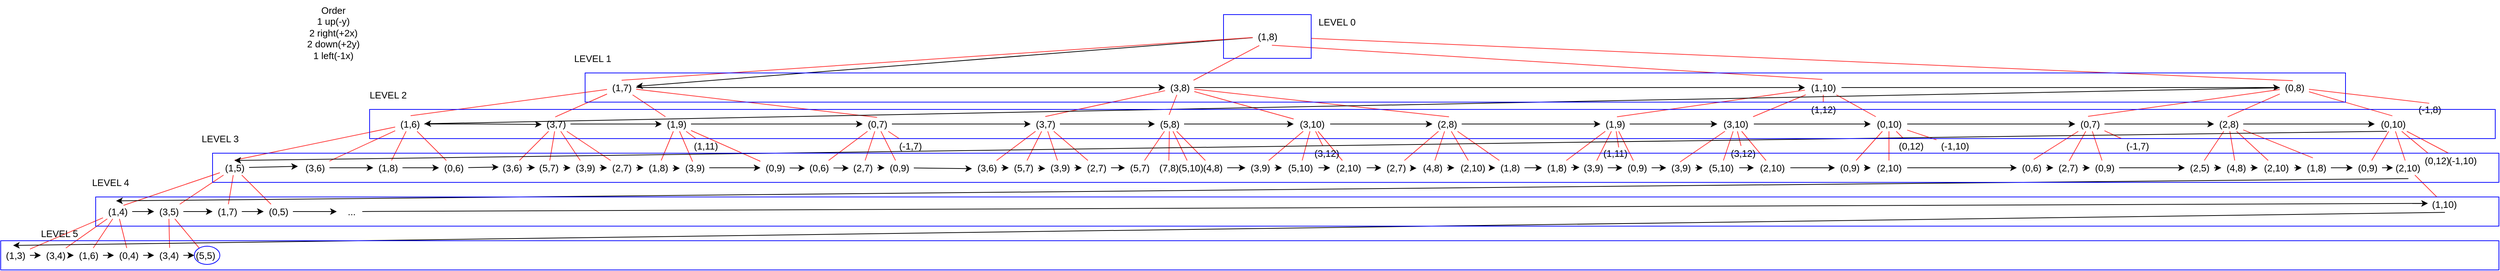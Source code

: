 <mxfile version="15.9.6" type="github">
  <diagram id="B6k4CGEWawJxauF2pvro" name="Page-1">
    <mxGraphModel dx="2069" dy="1417" grid="1" gridSize="10" guides="1" tooltips="1" connect="1" arrows="1" fold="1" page="1" pageScale="1" pageWidth="827" pageHeight="1169" math="0" shadow="0">
      <root>
        <mxCell id="0" />
        <mxCell id="1" parent="0" />
        <mxCell id="XFS7TE2Zkw54wjg-TtOD-16" style="rounded=0;orthogonalLoop=1;jettySize=auto;html=1;strokeWidth=1;fontSize=13;" parent="1" source="AMGMr02-MeVEU1D3Fm2n-2" target="AMGMr02-MeVEU1D3Fm2n-4" edge="1">
          <mxGeometry relative="1" as="geometry" />
        </mxCell>
        <mxCell id="XFS7TE2Zkw54wjg-TtOD-75" style="edgeStyle=none;rounded=0;orthogonalLoop=1;jettySize=auto;html=1;endArrow=none;endFill=0;strokeColor=#FF3333;fillColor=#f8cecc;exitX=0.224;exitY=1.124;exitDx=0;exitDy=0;exitPerimeter=0;strokeWidth=1;fontSize=13;" parent="1" source="AMGMr02-MeVEU1D3Fm2n-2" target="AMGMr02-MeVEU1D3Fm2n-5" edge="1">
          <mxGeometry relative="1" as="geometry" />
        </mxCell>
        <mxCell id="XFS7TE2Zkw54wjg-TtOD-76" style="edgeStyle=none;rounded=0;orthogonalLoop=1;jettySize=auto;html=1;endArrow=none;endFill=0;strokeColor=#FF3333;entryX=0.5;entryY=0;entryDx=0;entryDy=0;entryPerimeter=0;strokeWidth=1;fontSize=13;" parent="1" source="AMGMr02-MeVEU1D3Fm2n-2" target="AMGMr02-MeVEU1D3Fm2n-4" edge="1">
          <mxGeometry relative="1" as="geometry">
            <mxPoint x="310" y="-30" as="sourcePoint" />
          </mxGeometry>
        </mxCell>
        <mxCell id="XFS7TE2Zkw54wjg-TtOD-77" style="edgeStyle=none;rounded=0;orthogonalLoop=1;jettySize=auto;html=1;endArrow=none;endFill=0;strokeColor=#FF3333;entryX=0.474;entryY=-0.057;entryDx=0;entryDy=0;entryPerimeter=0;exitX=0.657;exitY=1.1;exitDx=0;exitDy=0;exitPerimeter=0;strokeWidth=1;fontSize=13;" parent="1" source="AMGMr02-MeVEU1D3Fm2n-2" target="AMGMr02-MeVEU1D3Fm2n-6" edge="1">
          <mxGeometry relative="1" as="geometry" />
        </mxCell>
        <mxCell id="XFS7TE2Zkw54wjg-TtOD-78" style="edgeStyle=none;rounded=0;orthogonalLoop=1;jettySize=auto;html=1;entryX=0.45;entryY=0.029;entryDx=0;entryDy=0;entryPerimeter=0;endArrow=none;endFill=0;strokeColor=#FF3333;strokeWidth=1;fontSize=13;startArrow=none;" parent="1" source="zu6eTqbJhcZAeGWWIPId-133" target="AMGMr02-MeVEU1D3Fm2n-7" edge="1">
          <mxGeometry relative="1" as="geometry" />
        </mxCell>
        <mxCell id="AMGMr02-MeVEU1D3Fm2n-2" value="&lt;div style=&quot;font-size: 13px;&quot;&gt;(1,8)&lt;/div&gt;" style="text;html=1;align=center;verticalAlign=middle;resizable=0;points=[];autosize=1;strokeColor=none;fillColor=none;strokeWidth=1;fontSize=13;" parent="1" vertex="1">
          <mxGeometry x="404" width="40" height="20" as="geometry" />
        </mxCell>
        <mxCell id="AMGMr02-MeVEU1D3Fm2n-3" value="&lt;div&gt;Order&lt;/div&gt;&lt;div&gt;1 up(-y)&lt;/div&gt;&lt;div style=&quot;font-size: 13px&quot;&gt;2 right(+2x)&lt;/div&gt;&lt;div style=&quot;font-size: 13px&quot;&gt;2 down(+2y)&lt;/div&gt;&lt;div style=&quot;font-size: 13px&quot;&gt;1 left(-1x)&lt;br style=&quot;font-size: 13px&quot;&gt;&lt;/div&gt;" style="text;html=1;align=center;verticalAlign=middle;resizable=0;points=[];autosize=1;strokeColor=none;fillColor=none;strokeWidth=1;fontSize=13;" parent="1" vertex="1">
          <mxGeometry x="-900" y="-40" width="90" height="90" as="geometry" />
        </mxCell>
        <mxCell id="XFS7TE2Zkw54wjg-TtOD-17" style="edgeStyle=orthogonalEdgeStyle;rounded=0;orthogonalLoop=1;jettySize=auto;html=1;strokeWidth=1;fontSize=13;" parent="1" source="AMGMr02-MeVEU1D3Fm2n-4" target="AMGMr02-MeVEU1D3Fm2n-5" edge="1">
          <mxGeometry relative="1" as="geometry" />
        </mxCell>
        <mxCell id="XFS7TE2Zkw54wjg-TtOD-79" style="edgeStyle=none;rounded=0;orthogonalLoop=1;jettySize=auto;html=1;entryX=0.529;entryY=-0.071;entryDx=0;entryDy=0;entryPerimeter=0;endArrow=none;endFill=0;strokeColor=#FF3333;strokeWidth=1;fontSize=13;" parent="1" source="AMGMr02-MeVEU1D3Fm2n-4" target="AMGMr02-MeVEU1D3Fm2n-8" edge="1">
          <mxGeometry relative="1" as="geometry" />
        </mxCell>
        <mxCell id="XFS7TE2Zkw54wjg-TtOD-80" style="edgeStyle=none;rounded=0;orthogonalLoop=1;jettySize=auto;html=1;entryX=0.479;entryY=0.014;entryDx=0;entryDy=0;entryPerimeter=0;endArrow=none;endFill=0;strokeColor=#FF3333;strokeWidth=1;fontSize=13;" parent="1" source="AMGMr02-MeVEU1D3Fm2n-4" target="AMGMr02-MeVEU1D3Fm2n-9" edge="1">
          <mxGeometry relative="1" as="geometry" />
        </mxCell>
        <mxCell id="XFS7TE2Zkw54wjg-TtOD-81" style="edgeStyle=none;rounded=0;orthogonalLoop=1;jettySize=auto;html=1;endArrow=none;endFill=0;strokeColor=#FF3333;strokeWidth=1;fontSize=13;" parent="1" source="AMGMr02-MeVEU1D3Fm2n-4" target="AMGMr02-MeVEU1D3Fm2n-10" edge="1">
          <mxGeometry relative="1" as="geometry" />
        </mxCell>
        <mxCell id="XFS7TE2Zkw54wjg-TtOD-82" style="edgeStyle=none;rounded=0;orthogonalLoop=1;jettySize=auto;html=1;entryX=0.493;entryY=0.043;entryDx=0;entryDy=0;entryPerimeter=0;endArrow=none;endFill=0;strokeColor=#FF3333;strokeWidth=1;fontSize=13;" parent="1" source="AMGMr02-MeVEU1D3Fm2n-4" target="AMGMr02-MeVEU1D3Fm2n-11" edge="1">
          <mxGeometry relative="1" as="geometry" />
        </mxCell>
        <mxCell id="AMGMr02-MeVEU1D3Fm2n-4" value="(1,7)" style="text;html=1;align=center;verticalAlign=middle;resizable=0;points=[];autosize=1;strokeColor=none;fillColor=none;strokeWidth=1;fontSize=13;" parent="1" vertex="1">
          <mxGeometry x="-480" y="70" width="40" height="20" as="geometry" />
        </mxCell>
        <mxCell id="XFS7TE2Zkw54wjg-TtOD-19" style="edgeStyle=orthogonalEdgeStyle;rounded=0;orthogonalLoop=1;jettySize=auto;html=1;strokeWidth=1;fontSize=13;" parent="1" source="AMGMr02-MeVEU1D3Fm2n-5" target="AMGMr02-MeVEU1D3Fm2n-6" edge="1">
          <mxGeometry relative="1" as="geometry" />
        </mxCell>
        <mxCell id="XFS7TE2Zkw54wjg-TtOD-83" style="edgeStyle=none;rounded=0;orthogonalLoop=1;jettySize=auto;html=1;entryX=0.5;entryY=-0.014;entryDx=0;entryDy=0;entryPerimeter=0;endArrow=none;endFill=0;strokeColor=#FF3333;strokeWidth=1;fontSize=13;" parent="1" source="AMGMr02-MeVEU1D3Fm2n-5" target="AMGMr02-MeVEU1D3Fm2n-12" edge="1">
          <mxGeometry relative="1" as="geometry" />
        </mxCell>
        <mxCell id="XFS7TE2Zkw54wjg-TtOD-84" style="edgeStyle=none;rounded=0;orthogonalLoop=1;jettySize=auto;html=1;entryX=0.486;entryY=-0.129;entryDx=0;entryDy=0;entryPerimeter=0;endArrow=none;endFill=0;strokeColor=#FF3333;strokeWidth=1;fontSize=13;" parent="1" source="AMGMr02-MeVEU1D3Fm2n-5" target="AMGMr02-MeVEU1D3Fm2n-13" edge="1">
          <mxGeometry relative="1" as="geometry" />
        </mxCell>
        <mxCell id="XFS7TE2Zkw54wjg-TtOD-85" style="edgeStyle=none;rounded=0;orthogonalLoop=1;jettySize=auto;html=1;endArrow=none;endFill=0;strokeColor=#FF3333;strokeWidth=1;fontSize=13;" parent="1" source="AMGMr02-MeVEU1D3Fm2n-5" target="AMGMr02-MeVEU1D3Fm2n-14" edge="1">
          <mxGeometry relative="1" as="geometry" />
        </mxCell>
        <mxCell id="XFS7TE2Zkw54wjg-TtOD-86" style="edgeStyle=none;rounded=0;orthogonalLoop=1;jettySize=auto;html=1;entryX=0.567;entryY=0.009;entryDx=0;entryDy=0;entryPerimeter=0;endArrow=none;endFill=0;strokeColor=#FF3333;strokeWidth=1;fontSize=13;" parent="1" source="AMGMr02-MeVEU1D3Fm2n-5" target="AMGMr02-MeVEU1D3Fm2n-15" edge="1">
          <mxGeometry relative="1" as="geometry" />
        </mxCell>
        <mxCell id="AMGMr02-MeVEU1D3Fm2n-5" value="(3,8)" style="text;html=1;align=center;verticalAlign=middle;resizable=0;points=[];autosize=1;strokeColor=none;fillColor=none;strokeWidth=1;fontSize=13;" parent="1" vertex="1">
          <mxGeometry x="284" y="70" width="40" height="20" as="geometry" />
        </mxCell>
        <mxCell id="XFS7TE2Zkw54wjg-TtOD-20" style="edgeStyle=orthogonalEdgeStyle;rounded=0;orthogonalLoop=1;jettySize=auto;html=1;strokeWidth=1;fontSize=13;" parent="1" source="AMGMr02-MeVEU1D3Fm2n-6" target="AMGMr02-MeVEU1D3Fm2n-7" edge="1">
          <mxGeometry relative="1" as="geometry" />
        </mxCell>
        <mxCell id="XFS7TE2Zkw54wjg-TtOD-87" style="edgeStyle=none;rounded=0;orthogonalLoop=1;jettySize=auto;html=1;entryX=0.567;entryY=0.009;entryDx=0;entryDy=0;entryPerimeter=0;endArrow=none;endFill=0;strokeColor=#FF3333;strokeWidth=1;fontSize=13;" parent="1" source="AMGMr02-MeVEU1D3Fm2n-6" target="AMGMr02-MeVEU1D3Fm2n-16" edge="1">
          <mxGeometry relative="1" as="geometry" />
        </mxCell>
        <mxCell id="XFS7TE2Zkw54wjg-TtOD-88" style="edgeStyle=none;rounded=0;orthogonalLoop=1;jettySize=auto;html=1;endArrow=none;endFill=0;strokeColor=#FF3333;strokeWidth=1;fontSize=13;" parent="1" source="AMGMr02-MeVEU1D3Fm2n-6" target="AMGMr02-MeVEU1D3Fm2n-18" edge="1">
          <mxGeometry relative="1" as="geometry" />
        </mxCell>
        <mxCell id="XFS7TE2Zkw54wjg-TtOD-89" style="edgeStyle=none;rounded=0;orthogonalLoop=1;jettySize=auto;html=1;endArrow=none;endFill=0;strokeColor=#FF3333;strokeWidth=1;fontSize=13;" parent="1" source="AMGMr02-MeVEU1D3Fm2n-6" target="AMGMr02-MeVEU1D3Fm2n-19" edge="1">
          <mxGeometry relative="1" as="geometry" />
        </mxCell>
        <mxCell id="XFS7TE2Zkw54wjg-TtOD-90" style="edgeStyle=none;rounded=0;orthogonalLoop=1;jettySize=auto;html=1;endArrow=none;endFill=0;strokeColor=#FF3333;strokeWidth=1;fontSize=13;" parent="1" source="AMGMr02-MeVEU1D3Fm2n-6" target="AMGMr02-MeVEU1D3Fm2n-20" edge="1">
          <mxGeometry relative="1" as="geometry" />
        </mxCell>
        <mxCell id="AMGMr02-MeVEU1D3Fm2n-6" value="(1,10)" style="text;html=1;align=center;verticalAlign=middle;resizable=0;points=[];autosize=1;strokeColor=none;fillColor=none;strokeWidth=1;fontSize=13;" parent="1" vertex="1">
          <mxGeometry x="1160" y="70" width="50" height="20" as="geometry" />
        </mxCell>
        <mxCell id="XFS7TE2Zkw54wjg-TtOD-22" style="rounded=0;orthogonalLoop=1;jettySize=auto;html=1;strokeWidth=1;fontSize=13;" parent="1" source="AMGMr02-MeVEU1D3Fm2n-7" target="AMGMr02-MeVEU1D3Fm2n-8" edge="1">
          <mxGeometry relative="1" as="geometry" />
        </mxCell>
        <mxCell id="XFS7TE2Zkw54wjg-TtOD-91" style="edgeStyle=none;rounded=0;orthogonalLoop=1;jettySize=auto;html=1;entryX=0.438;entryY=-0.026;entryDx=0;entryDy=0;entryPerimeter=0;endArrow=none;endFill=0;strokeColor=#FF3333;strokeWidth=1;fontSize=13;" parent="1" source="AMGMr02-MeVEU1D3Fm2n-7" target="AMGMr02-MeVEU1D3Fm2n-21" edge="1">
          <mxGeometry relative="1" as="geometry" />
        </mxCell>
        <mxCell id="XFS7TE2Zkw54wjg-TtOD-92" style="edgeStyle=none;rounded=0;orthogonalLoop=1;jettySize=auto;html=1;entryX=0.466;entryY=0.009;entryDx=0;entryDy=0;entryPerimeter=0;endArrow=none;endFill=0;strokeColor=#FF3333;strokeWidth=1;fontSize=13;" parent="1" source="AMGMr02-MeVEU1D3Fm2n-7" target="AMGMr02-MeVEU1D3Fm2n-22" edge="1">
          <mxGeometry relative="1" as="geometry" />
        </mxCell>
        <mxCell id="XFS7TE2Zkw54wjg-TtOD-93" style="edgeStyle=none;rounded=0;orthogonalLoop=1;jettySize=auto;html=1;entryX=0.483;entryY=-0.06;entryDx=0;entryDy=0;entryPerimeter=0;endArrow=none;endFill=0;strokeColor=#FF3333;strokeWidth=1;fontSize=13;" parent="1" source="AMGMr02-MeVEU1D3Fm2n-7" target="AMGMr02-MeVEU1D3Fm2n-23" edge="1">
          <mxGeometry relative="1" as="geometry" />
        </mxCell>
        <mxCell id="XFS7TE2Zkw54wjg-TtOD-94" style="edgeStyle=none;rounded=0;orthogonalLoop=1;jettySize=auto;html=1;entryX=0.492;entryY=0.078;entryDx=0;entryDy=0;entryPerimeter=0;endArrow=none;endFill=0;strokeColor=#FF3333;strokeWidth=1;fontSize=13;" parent="1" source="AMGMr02-MeVEU1D3Fm2n-7" target="AMGMr02-MeVEU1D3Fm2n-24" edge="1">
          <mxGeometry relative="1" as="geometry" />
        </mxCell>
        <mxCell id="AMGMr02-MeVEU1D3Fm2n-7" value="(0,8)" style="text;html=1;align=center;verticalAlign=middle;resizable=0;points=[];autosize=1;strokeColor=none;fillColor=none;strokeWidth=1;fontSize=13;" parent="1" vertex="1">
          <mxGeometry x="1810" y="70" width="40" height="20" as="geometry" />
        </mxCell>
        <mxCell id="XFS7TE2Zkw54wjg-TtOD-23" style="edgeStyle=orthogonalEdgeStyle;rounded=0;orthogonalLoop=1;jettySize=auto;html=1;entryX=0.013;entryY=0.525;entryDx=0;entryDy=0;entryPerimeter=0;strokeWidth=1;fontSize=13;" parent="1" source="AMGMr02-MeVEU1D3Fm2n-8" target="AMGMr02-MeVEU1D3Fm2n-9" edge="1">
          <mxGeometry relative="1" as="geometry" />
        </mxCell>
        <mxCell id="XFS7TE2Zkw54wjg-TtOD-96" style="edgeStyle=none;rounded=0;orthogonalLoop=1;jettySize=auto;html=1;entryX=0.507;entryY=-0.026;entryDx=0;entryDy=0;entryPerimeter=0;endArrow=none;endFill=0;strokeColor=#FF3333;strokeWidth=1;fontSize=13;" parent="1" source="AMGMr02-MeVEU1D3Fm2n-8" target="AMGMr02-MeVEU1D3Fm2n-25" edge="1">
          <mxGeometry relative="1" as="geometry" />
        </mxCell>
        <mxCell id="XFS7TE2Zkw54wjg-TtOD-97" style="edgeStyle=none;rounded=0;orthogonalLoop=1;jettySize=auto;html=1;endArrow=none;endFill=0;strokeColor=#FF3333;strokeWidth=1;fontSize=13;" parent="1" source="AMGMr02-MeVEU1D3Fm2n-8" target="AMGMr02-MeVEU1D3Fm2n-26" edge="1">
          <mxGeometry relative="1" as="geometry" />
        </mxCell>
        <mxCell id="XFS7TE2Zkw54wjg-TtOD-98" style="edgeStyle=none;rounded=0;orthogonalLoop=1;jettySize=auto;html=1;endArrow=none;endFill=0;strokeColor=#FF3333;strokeWidth=1;fontSize=13;" parent="1" source="AMGMr02-MeVEU1D3Fm2n-8" target="AMGMr02-MeVEU1D3Fm2n-28" edge="1">
          <mxGeometry relative="1" as="geometry" />
        </mxCell>
        <mxCell id="XFS7TE2Zkw54wjg-TtOD-99" style="edgeStyle=none;rounded=0;orthogonalLoop=1;jettySize=auto;html=1;endArrow=none;endFill=0;strokeColor=#FF3333;strokeWidth=1;fontSize=13;" parent="1" source="AMGMr02-MeVEU1D3Fm2n-8" target="AMGMr02-MeVEU1D3Fm2n-29" edge="1">
          <mxGeometry relative="1" as="geometry" />
        </mxCell>
        <mxCell id="AMGMr02-MeVEU1D3Fm2n-8" value="(1,6)" style="text;html=1;align=center;verticalAlign=middle;resizable=0;points=[];autosize=1;strokeColor=none;fillColor=none;strokeWidth=1;fontSize=13;" parent="1" vertex="1">
          <mxGeometry x="-770" y="120" width="40" height="20" as="geometry" />
        </mxCell>
        <mxCell id="XFS7TE2Zkw54wjg-TtOD-24" style="edgeStyle=orthogonalEdgeStyle;rounded=0;orthogonalLoop=1;jettySize=auto;html=1;strokeWidth=1;fontSize=13;" parent="1" source="AMGMr02-MeVEU1D3Fm2n-9" target="AMGMr02-MeVEU1D3Fm2n-10" edge="1">
          <mxGeometry relative="1" as="geometry" />
        </mxCell>
        <mxCell id="XFS7TE2Zkw54wjg-TtOD-100" style="edgeStyle=none;rounded=0;orthogonalLoop=1;jettySize=auto;html=1;endArrow=none;endFill=0;strokeColor=#FF3333;strokeWidth=1;fontSize=13;" parent="1" source="AMGMr02-MeVEU1D3Fm2n-9" target="AMGMr02-MeVEU1D3Fm2n-30" edge="1">
          <mxGeometry relative="1" as="geometry" />
        </mxCell>
        <mxCell id="XFS7TE2Zkw54wjg-TtOD-101" style="edgeStyle=none;rounded=0;orthogonalLoop=1;jettySize=auto;html=1;endArrow=none;endFill=0;strokeColor=#FF3333;strokeWidth=1;fontSize=13;" parent="1" source="AMGMr02-MeVEU1D3Fm2n-9" target="AMGMr02-MeVEU1D3Fm2n-38" edge="1">
          <mxGeometry relative="1" as="geometry" />
        </mxCell>
        <mxCell id="XFS7TE2Zkw54wjg-TtOD-102" style="edgeStyle=none;rounded=0;orthogonalLoop=1;jettySize=auto;html=1;endArrow=none;endFill=0;strokeColor=#FF3333;strokeWidth=1;fontSize=13;" parent="1" source="AMGMr02-MeVEU1D3Fm2n-9" target="AMGMr02-MeVEU1D3Fm2n-39" edge="1">
          <mxGeometry relative="1" as="geometry" />
        </mxCell>
        <mxCell id="XFS7TE2Zkw54wjg-TtOD-103" style="edgeStyle=none;rounded=0;orthogonalLoop=1;jettySize=auto;html=1;endArrow=none;endFill=0;strokeColor=#FF3333;strokeWidth=1;fontSize=13;" parent="1" source="AMGMr02-MeVEU1D3Fm2n-9" target="XFS7TE2Zkw54wjg-TtOD-1" edge="1">
          <mxGeometry relative="1" as="geometry" />
        </mxCell>
        <mxCell id="AMGMr02-MeVEU1D3Fm2n-9" value="&lt;div style=&quot;font-size: 13px;&quot;&gt;(3,7)&lt;/div&gt;" style="text;html=1;align=center;verticalAlign=middle;resizable=0;points=[];autosize=1;strokeColor=none;fillColor=none;strokeWidth=1;fontSize=13;" parent="1" vertex="1">
          <mxGeometry x="-570" y="120" width="40" height="20" as="geometry" />
        </mxCell>
        <mxCell id="XFS7TE2Zkw54wjg-TtOD-25" style="edgeStyle=orthogonalEdgeStyle;rounded=0;orthogonalLoop=1;jettySize=auto;html=1;strokeWidth=1;fontSize=13;" parent="1" source="AMGMr02-MeVEU1D3Fm2n-10" target="AMGMr02-MeVEU1D3Fm2n-11" edge="1">
          <mxGeometry relative="1" as="geometry" />
        </mxCell>
        <mxCell id="XFS7TE2Zkw54wjg-TtOD-104" style="edgeStyle=none;rounded=0;orthogonalLoop=1;jettySize=auto;html=1;endArrow=none;endFill=0;strokeColor=#FF3333;strokeWidth=1;fontSize=13;" parent="1" source="AMGMr02-MeVEU1D3Fm2n-10" target="XFS7TE2Zkw54wjg-TtOD-2" edge="1">
          <mxGeometry relative="1" as="geometry" />
        </mxCell>
        <mxCell id="XFS7TE2Zkw54wjg-TtOD-105" style="edgeStyle=none;rounded=0;orthogonalLoop=1;jettySize=auto;html=1;entryX=0.43;entryY=0.078;entryDx=0;entryDy=0;entryPerimeter=0;endArrow=none;endFill=0;strokeColor=#FF3333;strokeWidth=1;fontSize=13;" parent="1" source="AMGMr02-MeVEU1D3Fm2n-10" target="XFS7TE2Zkw54wjg-TtOD-3" edge="1">
          <mxGeometry relative="1" as="geometry" />
        </mxCell>
        <mxCell id="XFS7TE2Zkw54wjg-TtOD-106" style="edgeStyle=none;rounded=0;orthogonalLoop=1;jettySize=auto;html=1;endArrow=none;endFill=0;strokeColor=#FF3333;strokeWidth=1;fontSize=13;" parent="1" source="AMGMr02-MeVEU1D3Fm2n-10" target="XFS7TE2Zkw54wjg-TtOD-4" edge="1">
          <mxGeometry relative="1" as="geometry" />
        </mxCell>
        <mxCell id="XFS7TE2Zkw54wjg-TtOD-107" style="edgeStyle=none;rounded=0;orthogonalLoop=1;jettySize=auto;html=1;endArrow=none;endFill=0;strokeColor=#FF3333;strokeWidth=1;fontSize=13;" parent="1" source="AMGMr02-MeVEU1D3Fm2n-10" target="XFS7TE2Zkw54wjg-TtOD-5" edge="1">
          <mxGeometry relative="1" as="geometry" />
        </mxCell>
        <mxCell id="AMGMr02-MeVEU1D3Fm2n-10" value="(1,9)" style="text;html=1;align=center;verticalAlign=middle;resizable=0;points=[];autosize=1;strokeColor=none;fillColor=none;strokeWidth=1;fontSize=13;" parent="1" vertex="1">
          <mxGeometry x="-405" y="120" width="40" height="20" as="geometry" />
        </mxCell>
        <mxCell id="XFS7TE2Zkw54wjg-TtOD-26" style="edgeStyle=orthogonalEdgeStyle;rounded=0;orthogonalLoop=1;jettySize=auto;html=1;strokeWidth=1;fontSize=13;" parent="1" source="AMGMr02-MeVEU1D3Fm2n-11" target="AMGMr02-MeVEU1D3Fm2n-12" edge="1">
          <mxGeometry relative="1" as="geometry" />
        </mxCell>
        <mxCell id="XFS7TE2Zkw54wjg-TtOD-108" style="edgeStyle=none;rounded=0;orthogonalLoop=1;jettySize=auto;html=1;endArrow=none;endFill=0;strokeColor=#FF3333;strokeWidth=1;fontSize=13;" parent="1" source="AMGMr02-MeVEU1D3Fm2n-11" target="XFS7TE2Zkw54wjg-TtOD-6" edge="1">
          <mxGeometry relative="1" as="geometry" />
        </mxCell>
        <mxCell id="XFS7TE2Zkw54wjg-TtOD-109" style="edgeStyle=none;rounded=0;orthogonalLoop=1;jettySize=auto;html=1;endArrow=none;endFill=0;strokeColor=#FF3333;strokeWidth=1;fontSize=13;" parent="1" source="AMGMr02-MeVEU1D3Fm2n-11" target="XFS7TE2Zkw54wjg-TtOD-7" edge="1">
          <mxGeometry relative="1" as="geometry" />
        </mxCell>
        <mxCell id="XFS7TE2Zkw54wjg-TtOD-110" style="edgeStyle=none;rounded=0;orthogonalLoop=1;jettySize=auto;html=1;endArrow=none;endFill=0;strokeColor=#FF3333;strokeWidth=1;fontSize=13;" parent="1" source="AMGMr02-MeVEU1D3Fm2n-11" target="XFS7TE2Zkw54wjg-TtOD-8" edge="1">
          <mxGeometry relative="1" as="geometry" />
        </mxCell>
        <mxCell id="XFS7TE2Zkw54wjg-TtOD-111" style="edgeStyle=none;rounded=0;orthogonalLoop=1;jettySize=auto;html=1;endArrow=none;endFill=0;strokeColor=#FF3333;strokeWidth=1;fontSize=13;" parent="1" source="AMGMr02-MeVEU1D3Fm2n-11" target="XFS7TE2Zkw54wjg-TtOD-9" edge="1">
          <mxGeometry relative="1" as="geometry" />
        </mxCell>
        <mxCell id="AMGMr02-MeVEU1D3Fm2n-11" value="(0,7)" style="text;html=1;align=center;verticalAlign=middle;resizable=0;points=[];autosize=1;strokeColor=none;fillColor=none;strokeWidth=1;fontSize=13;" parent="1" vertex="1">
          <mxGeometry x="-130" y="120" width="40" height="20" as="geometry" />
        </mxCell>
        <mxCell id="XFS7TE2Zkw54wjg-TtOD-27" style="edgeStyle=orthogonalEdgeStyle;rounded=0;orthogonalLoop=1;jettySize=auto;html=1;entryX=0;entryY=0.5;entryDx=0;entryDy=0;entryPerimeter=0;strokeWidth=1;fontSize=13;" parent="1" source="AMGMr02-MeVEU1D3Fm2n-12" target="AMGMr02-MeVEU1D3Fm2n-13" edge="1">
          <mxGeometry relative="1" as="geometry" />
        </mxCell>
        <mxCell id="XFS7TE2Zkw54wjg-TtOD-112" style="edgeStyle=none;rounded=0;orthogonalLoop=1;jettySize=auto;html=1;endArrow=none;endFill=0;strokeColor=#FF3333;strokeWidth=1;fontSize=13;" parent="1" source="AMGMr02-MeVEU1D3Fm2n-12" target="XFS7TE2Zkw54wjg-TtOD-10" edge="1">
          <mxGeometry relative="1" as="geometry" />
        </mxCell>
        <mxCell id="XFS7TE2Zkw54wjg-TtOD-113" style="edgeStyle=none;rounded=0;orthogonalLoop=1;jettySize=auto;html=1;endArrow=none;endFill=0;strokeColor=#FF3333;strokeWidth=1;fontSize=13;" parent="1" source="AMGMr02-MeVEU1D3Fm2n-12" target="XFS7TE2Zkw54wjg-TtOD-11" edge="1">
          <mxGeometry relative="1" as="geometry" />
        </mxCell>
        <mxCell id="XFS7TE2Zkw54wjg-TtOD-114" style="edgeStyle=none;rounded=0;orthogonalLoop=1;jettySize=auto;html=1;endArrow=none;endFill=0;strokeColor=#FF3333;strokeWidth=1;fontSize=13;" parent="1" source="AMGMr02-MeVEU1D3Fm2n-12" target="XFS7TE2Zkw54wjg-TtOD-13" edge="1">
          <mxGeometry relative="1" as="geometry" />
        </mxCell>
        <mxCell id="XFS7TE2Zkw54wjg-TtOD-115" style="edgeStyle=none;rounded=0;orthogonalLoop=1;jettySize=auto;html=1;endArrow=none;endFill=0;strokeColor=#FF3333;strokeWidth=1;fontSize=13;" parent="1" source="AMGMr02-MeVEU1D3Fm2n-12" target="XFS7TE2Zkw54wjg-TtOD-14" edge="1">
          <mxGeometry relative="1" as="geometry" />
        </mxCell>
        <mxCell id="AMGMr02-MeVEU1D3Fm2n-12" value="(3,7)" style="text;html=1;align=center;verticalAlign=middle;resizable=0;points=[];autosize=1;strokeColor=none;fillColor=none;strokeWidth=1;fontSize=13;" parent="1" vertex="1">
          <mxGeometry x="100" y="120" width="40" height="20" as="geometry" />
        </mxCell>
        <mxCell id="XFS7TE2Zkw54wjg-TtOD-29" style="edgeStyle=orthogonalEdgeStyle;rounded=0;orthogonalLoop=1;jettySize=auto;html=1;strokeWidth=1;fontSize=13;" parent="1" source="AMGMr02-MeVEU1D3Fm2n-13" target="AMGMr02-MeVEU1D3Fm2n-14" edge="1">
          <mxGeometry relative="1" as="geometry" />
        </mxCell>
        <mxCell id="XFS7TE2Zkw54wjg-TtOD-116" style="edgeStyle=none;rounded=0;orthogonalLoop=1;jettySize=auto;html=1;endArrow=none;endFill=0;strokeColor=#FF3333;strokeWidth=1;fontSize=13;" parent="1" source="AMGMr02-MeVEU1D3Fm2n-13" target="XFS7TE2Zkw54wjg-TtOD-62" edge="1">
          <mxGeometry relative="1" as="geometry" />
        </mxCell>
        <mxCell id="XFS7TE2Zkw54wjg-TtOD-117" style="edgeStyle=none;rounded=0;orthogonalLoop=1;jettySize=auto;html=1;endArrow=none;endFill=0;strokeColor=#FF3333;strokeWidth=1;fontSize=13;" parent="1" source="AMGMr02-MeVEU1D3Fm2n-13" target="XFS7TE2Zkw54wjg-TtOD-63" edge="1">
          <mxGeometry relative="1" as="geometry" />
        </mxCell>
        <mxCell id="XFS7TE2Zkw54wjg-TtOD-118" style="edgeStyle=none;rounded=0;orthogonalLoop=1;jettySize=auto;html=1;endArrow=none;endFill=0;strokeColor=#FF3333;strokeWidth=1;fontSize=13;" parent="1" source="AMGMr02-MeVEU1D3Fm2n-13" target="XFS7TE2Zkw54wjg-TtOD-64" edge="1">
          <mxGeometry relative="1" as="geometry" />
        </mxCell>
        <mxCell id="XFS7TE2Zkw54wjg-TtOD-119" style="edgeStyle=none;rounded=0;orthogonalLoop=1;jettySize=auto;html=1;endArrow=none;endFill=0;strokeColor=#FF3333;strokeWidth=1;fontSize=13;" parent="1" source="AMGMr02-MeVEU1D3Fm2n-13" target="XFS7TE2Zkw54wjg-TtOD-65" edge="1">
          <mxGeometry relative="1" as="geometry" />
        </mxCell>
        <mxCell id="AMGMr02-MeVEU1D3Fm2n-13" value="(5,8)" style="text;html=1;align=center;verticalAlign=middle;resizable=0;points=[];autosize=1;strokeColor=none;fillColor=none;strokeWidth=1;fontSize=13;" parent="1" vertex="1">
          <mxGeometry x="270" y="120" width="40" height="20" as="geometry" />
        </mxCell>
        <mxCell id="XFS7TE2Zkw54wjg-TtOD-30" style="edgeStyle=orthogonalEdgeStyle;rounded=0;orthogonalLoop=1;jettySize=auto;html=1;strokeWidth=1;fontSize=13;" parent="1" source="AMGMr02-MeVEU1D3Fm2n-14" target="AMGMr02-MeVEU1D3Fm2n-15" edge="1">
          <mxGeometry relative="1" as="geometry" />
        </mxCell>
        <mxCell id="XFS7TE2Zkw54wjg-TtOD-120" style="edgeStyle=none;rounded=0;orthogonalLoop=1;jettySize=auto;html=1;endArrow=none;endFill=0;strokeColor=#FF3333;strokeWidth=1;fontSize=13;" parent="1" source="AMGMr02-MeVEU1D3Fm2n-14" target="XFS7TE2Zkw54wjg-TtOD-66" edge="1">
          <mxGeometry relative="1" as="geometry" />
        </mxCell>
        <mxCell id="XFS7TE2Zkw54wjg-TtOD-121" style="edgeStyle=none;rounded=0;orthogonalLoop=1;jettySize=auto;html=1;endArrow=none;endFill=0;strokeColor=#FF3333;strokeWidth=1;fontSize=13;" parent="1" source="AMGMr02-MeVEU1D3Fm2n-14" target="XFS7TE2Zkw54wjg-TtOD-67" edge="1">
          <mxGeometry relative="1" as="geometry" />
        </mxCell>
        <mxCell id="XFS7TE2Zkw54wjg-TtOD-122" style="edgeStyle=none;rounded=0;orthogonalLoop=1;jettySize=auto;html=1;endArrow=none;endFill=0;strokeColor=#FF3333;strokeWidth=1;fontSize=13;" parent="1" source="AMGMr02-MeVEU1D3Fm2n-14" target="XFS7TE2Zkw54wjg-TtOD-69" edge="1">
          <mxGeometry relative="1" as="geometry" />
        </mxCell>
        <mxCell id="XFS7TE2Zkw54wjg-TtOD-123" style="edgeStyle=none;rounded=0;orthogonalLoop=1;jettySize=auto;html=1;endArrow=none;endFill=0;strokeColor=#FF3333;strokeWidth=1;fontSize=13;" parent="1" source="AMGMr02-MeVEU1D3Fm2n-14" target="XFS7TE2Zkw54wjg-TtOD-68" edge="1">
          <mxGeometry relative="1" as="geometry" />
        </mxCell>
        <mxCell id="AMGMr02-MeVEU1D3Fm2n-14" value="(3,10)" style="text;html=1;align=center;verticalAlign=middle;resizable=0;points=[];autosize=1;strokeColor=none;fillColor=none;strokeWidth=1;fontSize=13;" parent="1" vertex="1">
          <mxGeometry x="460" y="120" width="50" height="20" as="geometry" />
        </mxCell>
        <mxCell id="XFS7TE2Zkw54wjg-TtOD-31" style="edgeStyle=orthogonalEdgeStyle;rounded=0;orthogonalLoop=1;jettySize=auto;html=1;strokeWidth=1;fontSize=13;" parent="1" source="AMGMr02-MeVEU1D3Fm2n-15" target="AMGMr02-MeVEU1D3Fm2n-16" edge="1">
          <mxGeometry relative="1" as="geometry" />
        </mxCell>
        <mxCell id="XFS7TE2Zkw54wjg-TtOD-124" style="edgeStyle=none;rounded=0;orthogonalLoop=1;jettySize=auto;html=1;endArrow=none;endFill=0;strokeColor=#FF3333;strokeWidth=1;fontSize=13;" parent="1" source="AMGMr02-MeVEU1D3Fm2n-15" target="XFS7TE2Zkw54wjg-TtOD-70" edge="1">
          <mxGeometry relative="1" as="geometry" />
        </mxCell>
        <mxCell id="XFS7TE2Zkw54wjg-TtOD-125" style="edgeStyle=none;rounded=0;orthogonalLoop=1;jettySize=auto;html=1;endArrow=none;endFill=0;strokeColor=#FF3333;strokeWidth=1;fontSize=13;" parent="1" source="AMGMr02-MeVEU1D3Fm2n-15" target="XFS7TE2Zkw54wjg-TtOD-71" edge="1">
          <mxGeometry relative="1" as="geometry" />
        </mxCell>
        <mxCell id="XFS7TE2Zkw54wjg-TtOD-126" style="edgeStyle=none;rounded=0;orthogonalLoop=1;jettySize=auto;html=1;endArrow=none;endFill=0;strokeColor=#FF3333;strokeWidth=1;fontSize=13;" parent="1" source="AMGMr02-MeVEU1D3Fm2n-15" target="XFS7TE2Zkw54wjg-TtOD-72" edge="1">
          <mxGeometry relative="1" as="geometry" />
        </mxCell>
        <mxCell id="XFS7TE2Zkw54wjg-TtOD-127" style="edgeStyle=none;rounded=0;orthogonalLoop=1;jettySize=auto;html=1;endArrow=none;endFill=0;strokeColor=#FF3333;strokeWidth=1;fontSize=13;" parent="1" source="AMGMr02-MeVEU1D3Fm2n-15" target="XFS7TE2Zkw54wjg-TtOD-73" edge="1">
          <mxGeometry relative="1" as="geometry">
            <mxPoint x="766" y="180" as="targetPoint" />
          </mxGeometry>
        </mxCell>
        <mxCell id="AMGMr02-MeVEU1D3Fm2n-15" value="&lt;div style=&quot;font-size: 13px;&quot;&gt;(2,8)&lt;/div&gt;" style="text;html=1;align=center;verticalAlign=middle;resizable=0;points=[];autosize=1;strokeColor=none;fillColor=none;strokeWidth=1;fontSize=13;" parent="1" vertex="1">
          <mxGeometry x="650" y="120" width="40" height="20" as="geometry" />
        </mxCell>
        <mxCell id="XFS7TE2Zkw54wjg-TtOD-34" style="edgeStyle=orthogonalEdgeStyle;rounded=0;orthogonalLoop=1;jettySize=auto;html=1;strokeWidth=1;fontSize=13;" parent="1" source="AMGMr02-MeVEU1D3Fm2n-16" target="AMGMr02-MeVEU1D3Fm2n-18" edge="1">
          <mxGeometry relative="1" as="geometry" />
        </mxCell>
        <mxCell id="jOsJUiyBOm83HNr5dXLv-4" style="edgeStyle=none;rounded=0;orthogonalLoop=1;jettySize=auto;html=1;endArrow=none;endFill=0;strokeColor=#FF3333;strokeWidth=1;fontSize=13;" parent="1" source="AMGMr02-MeVEU1D3Fm2n-16" target="XFS7TE2Zkw54wjg-TtOD-128" edge="1">
          <mxGeometry relative="1" as="geometry" />
        </mxCell>
        <mxCell id="jOsJUiyBOm83HNr5dXLv-5" style="edgeStyle=none;rounded=0;orthogonalLoop=1;jettySize=auto;html=1;endArrow=none;endFill=0;strokeColor=#FF3333;strokeWidth=1;fontSize=13;" parent="1" source="AMGMr02-MeVEU1D3Fm2n-16" target="XFS7TE2Zkw54wjg-TtOD-129" edge="1">
          <mxGeometry relative="1" as="geometry" />
        </mxCell>
        <mxCell id="jOsJUiyBOm83HNr5dXLv-6" style="edgeStyle=none;rounded=0;orthogonalLoop=1;jettySize=auto;html=1;entryX=0.6;entryY=0.1;entryDx=0;entryDy=0;entryPerimeter=0;endArrow=none;endFill=0;strokeColor=#FF3333;strokeWidth=1;fontSize=13;" parent="1" source="AMGMr02-MeVEU1D3Fm2n-16" target="jOsJUiyBOm83HNr5dXLv-1" edge="1">
          <mxGeometry relative="1" as="geometry" />
        </mxCell>
        <mxCell id="jOsJUiyBOm83HNr5dXLv-7" style="edgeStyle=none;rounded=0;orthogonalLoop=1;jettySize=auto;html=1;endArrow=none;endFill=0;strokeColor=#FF3333;strokeWidth=1;fontSize=13;" parent="1" source="AMGMr02-MeVEU1D3Fm2n-16" target="jOsJUiyBOm83HNr5dXLv-3" edge="1">
          <mxGeometry relative="1" as="geometry" />
        </mxCell>
        <mxCell id="AMGMr02-MeVEU1D3Fm2n-16" value="(1,9)" style="text;html=1;align=center;verticalAlign=middle;resizable=0;points=[];autosize=1;strokeColor=none;fillColor=none;strokeWidth=1;fontSize=13;" parent="1" vertex="1">
          <mxGeometry x="880" y="120" width="40" height="20" as="geometry" />
        </mxCell>
        <mxCell id="jOsJUiyBOm83HNr5dXLv-12" style="edgeStyle=none;rounded=0;orthogonalLoop=1;jettySize=auto;html=1;entryX=0.475;entryY=0.1;entryDx=0;entryDy=0;entryPerimeter=0;endArrow=none;endFill=0;strokeColor=#FF3333;strokeWidth=1;fontSize=13;" parent="1" source="AMGMr02-MeVEU1D3Fm2n-18" target="jOsJUiyBOm83HNr5dXLv-8" edge="1">
          <mxGeometry relative="1" as="geometry" />
        </mxCell>
        <mxCell id="jOsJUiyBOm83HNr5dXLv-13" style="edgeStyle=none;rounded=0;orthogonalLoop=1;jettySize=auto;html=1;endArrow=none;endFill=0;strokeColor=#FF3333;strokeWidth=1;fontSize=13;" parent="1" source="AMGMr02-MeVEU1D3Fm2n-18" target="jOsJUiyBOm83HNr5dXLv-9" edge="1">
          <mxGeometry relative="1" as="geometry" />
        </mxCell>
        <mxCell id="jOsJUiyBOm83HNr5dXLv-14" style="edgeStyle=none;rounded=0;orthogonalLoop=1;jettySize=auto;html=1;endArrow=none;endFill=0;strokeColor=#FF3333;strokeWidth=1;fontSize=13;" parent="1" source="AMGMr02-MeVEU1D3Fm2n-18" target="jOsJUiyBOm83HNr5dXLv-10" edge="1">
          <mxGeometry relative="1" as="geometry" />
        </mxCell>
        <mxCell id="jOsJUiyBOm83HNr5dXLv-15" style="edgeStyle=none;rounded=0;orthogonalLoop=1;jettySize=auto;html=1;endArrow=none;endFill=0;strokeColor=#FF3333;strokeWidth=1;fontSize=13;" parent="1" source="AMGMr02-MeVEU1D3Fm2n-18" target="jOsJUiyBOm83HNr5dXLv-11" edge="1">
          <mxGeometry relative="1" as="geometry" />
        </mxCell>
        <mxCell id="zu6eTqbJhcZAeGWWIPId-44" style="edgeStyle=none;rounded=0;orthogonalLoop=1;jettySize=auto;html=1;fontSize=13;endArrow=classic;endFill=1;strokeColor=#000000;strokeWidth=1;" edge="1" parent="1" source="AMGMr02-MeVEU1D3Fm2n-18" target="AMGMr02-MeVEU1D3Fm2n-20">
          <mxGeometry relative="1" as="geometry" />
        </mxCell>
        <mxCell id="AMGMr02-MeVEU1D3Fm2n-18" value="(3,10)" style="text;html=1;align=center;verticalAlign=middle;resizable=0;points=[];autosize=1;strokeColor=none;fillColor=none;strokeWidth=1;fontSize=13;" parent="1" vertex="1">
          <mxGeometry x="1040" y="120" width="50" height="20" as="geometry" />
        </mxCell>
        <mxCell id="AMGMr02-MeVEU1D3Fm2n-19" value="(1,12)" style="text;html=1;align=center;verticalAlign=middle;resizable=0;points=[];autosize=1;strokeColor=none;fillColor=none;strokeWidth=1;fontSize=13;" parent="1" vertex="1">
          <mxGeometry x="1160" y="100" width="50" height="20" as="geometry" />
        </mxCell>
        <mxCell id="XFS7TE2Zkw54wjg-TtOD-37" style="edgeStyle=orthogonalEdgeStyle;rounded=0;orthogonalLoop=1;jettySize=auto;html=1;strokeWidth=1;fontSize=13;" parent="1" source="AMGMr02-MeVEU1D3Fm2n-20" target="AMGMr02-MeVEU1D3Fm2n-21" edge="1">
          <mxGeometry relative="1" as="geometry" />
        </mxCell>
        <mxCell id="zu6eTqbJhcZAeGWWIPId-17" style="edgeStyle=none;rounded=0;orthogonalLoop=1;jettySize=auto;html=1;endArrow=none;endFill=0;strokeColor=#FF3333;strokeWidth=1;fontSize=13;" edge="1" parent="1" source="AMGMr02-MeVEU1D3Fm2n-20" target="zu6eTqbJhcZAeGWWIPId-3">
          <mxGeometry relative="1" as="geometry" />
        </mxCell>
        <mxCell id="zu6eTqbJhcZAeGWWIPId-18" style="edgeStyle=none;rounded=0;orthogonalLoop=1;jettySize=auto;html=1;endArrow=none;endFill=0;strokeColor=#FF3333;strokeWidth=1;fontSize=13;" edge="1" parent="1" source="AMGMr02-MeVEU1D3Fm2n-20" target="zu6eTqbJhcZAeGWWIPId-4">
          <mxGeometry relative="1" as="geometry" />
        </mxCell>
        <mxCell id="zu6eTqbJhcZAeGWWIPId-19" style="edgeStyle=none;rounded=0;orthogonalLoop=1;jettySize=auto;html=1;endArrow=none;endFill=0;strokeColor=#FF3333;strokeWidth=1;fontSize=13;" edge="1" parent="1" source="AMGMr02-MeVEU1D3Fm2n-20" target="zu6eTqbJhcZAeGWWIPId-6">
          <mxGeometry relative="1" as="geometry" />
        </mxCell>
        <mxCell id="zu6eTqbJhcZAeGWWIPId-20" style="edgeStyle=none;rounded=0;orthogonalLoop=1;jettySize=auto;html=1;endArrow=none;endFill=0;strokeColor=#FF3333;strokeWidth=1;fontSize=13;" edge="1" parent="1" source="AMGMr02-MeVEU1D3Fm2n-20" target="zu6eTqbJhcZAeGWWIPId-5">
          <mxGeometry relative="1" as="geometry" />
        </mxCell>
        <mxCell id="AMGMr02-MeVEU1D3Fm2n-20" value="(0,10)" style="text;html=1;align=center;verticalAlign=middle;resizable=0;points=[];autosize=1;strokeColor=none;fillColor=none;strokeWidth=1;fontSize=13;" parent="1" vertex="1">
          <mxGeometry x="1250" y="120" width="50" height="20" as="geometry" />
        </mxCell>
        <mxCell id="XFS7TE2Zkw54wjg-TtOD-39" style="edgeStyle=orthogonalEdgeStyle;rounded=0;orthogonalLoop=1;jettySize=auto;html=1;strokeWidth=1;fontSize=13;" parent="1" source="AMGMr02-MeVEU1D3Fm2n-21" target="AMGMr02-MeVEU1D3Fm2n-22" edge="1">
          <mxGeometry relative="1" as="geometry" />
        </mxCell>
        <mxCell id="zu6eTqbJhcZAeGWWIPId-48" style="edgeStyle=none;rounded=0;orthogonalLoop=1;jettySize=auto;html=1;entryX=0.58;entryY=-0.074;entryDx=0;entryDy=0;entryPerimeter=0;fontSize=13;endArrow=none;endFill=0;strokeColor=#FF3333;strokeWidth=1;" edge="1" parent="1" source="AMGMr02-MeVEU1D3Fm2n-21" target="zu6eTqbJhcZAeGWWIPId-30">
          <mxGeometry relative="1" as="geometry" />
        </mxCell>
        <mxCell id="zu6eTqbJhcZAeGWWIPId-49" style="edgeStyle=none;rounded=0;orthogonalLoop=1;jettySize=auto;html=1;entryX=0.541;entryY=0.032;entryDx=0;entryDy=0;entryPerimeter=0;fontSize=13;endArrow=none;endFill=0;strokeColor=#FF3333;strokeWidth=1;" edge="1" parent="1" source="AMGMr02-MeVEU1D3Fm2n-21" target="zu6eTqbJhcZAeGWWIPId-32">
          <mxGeometry relative="1" as="geometry" />
        </mxCell>
        <mxCell id="zu6eTqbJhcZAeGWWIPId-50" style="edgeStyle=none;rounded=0;orthogonalLoop=1;jettySize=auto;html=1;fontSize=13;endArrow=none;endFill=0;strokeColor=#FF3333;strokeWidth=1;" edge="1" parent="1" source="AMGMr02-MeVEU1D3Fm2n-21" target="zu6eTqbJhcZAeGWWIPId-33">
          <mxGeometry relative="1" as="geometry" />
        </mxCell>
        <mxCell id="zu6eTqbJhcZAeGWWIPId-51" style="edgeStyle=none;rounded=0;orthogonalLoop=1;jettySize=auto;html=1;fontSize=13;endArrow=none;endFill=0;strokeColor=#FF3333;strokeWidth=1;" edge="1" parent="1" source="AMGMr02-MeVEU1D3Fm2n-21" target="zu6eTqbJhcZAeGWWIPId-34">
          <mxGeometry relative="1" as="geometry" />
        </mxCell>
        <mxCell id="AMGMr02-MeVEU1D3Fm2n-21" value="(0,7)" style="text;html=1;align=center;verticalAlign=middle;resizable=0;points=[];autosize=1;strokeColor=none;fillColor=none;strokeWidth=1;fontSize=13;" parent="1" vertex="1">
          <mxGeometry x="1530" y="120" width="40" height="20" as="geometry" />
        </mxCell>
        <mxCell id="XFS7TE2Zkw54wjg-TtOD-40" style="edgeStyle=orthogonalEdgeStyle;rounded=0;orthogonalLoop=1;jettySize=auto;html=1;strokeWidth=1;fontSize=13;" parent="1" source="AMGMr02-MeVEU1D3Fm2n-22" target="AMGMr02-MeVEU1D3Fm2n-23" edge="1">
          <mxGeometry relative="1" as="geometry" />
        </mxCell>
        <mxCell id="zu6eTqbJhcZAeGWWIPId-52" style="edgeStyle=none;rounded=0;orthogonalLoop=1;jettySize=auto;html=1;fontSize=13;endArrow=none;endFill=0;strokeColor=#FF3333;strokeWidth=1;" edge="1" parent="1" source="AMGMr02-MeVEU1D3Fm2n-22" target="zu6eTqbJhcZAeGWWIPId-35">
          <mxGeometry relative="1" as="geometry" />
        </mxCell>
        <mxCell id="zu6eTqbJhcZAeGWWIPId-53" style="edgeStyle=none;rounded=0;orthogonalLoop=1;jettySize=auto;html=1;fontSize=13;endArrow=none;endFill=0;strokeColor=#FF3333;strokeWidth=1;" edge="1" parent="1" source="AMGMr02-MeVEU1D3Fm2n-22" target="zu6eTqbJhcZAeGWWIPId-36">
          <mxGeometry relative="1" as="geometry" />
        </mxCell>
        <mxCell id="zu6eTqbJhcZAeGWWIPId-54" style="edgeStyle=none;rounded=0;orthogonalLoop=1;jettySize=auto;html=1;fontSize=13;endArrow=none;endFill=0;strokeColor=#FF3333;strokeWidth=1;" edge="1" parent="1" source="AMGMr02-MeVEU1D3Fm2n-22" target="zu6eTqbJhcZAeGWWIPId-37">
          <mxGeometry relative="1" as="geometry" />
        </mxCell>
        <mxCell id="zu6eTqbJhcZAeGWWIPId-55" style="edgeStyle=none;rounded=0;orthogonalLoop=1;jettySize=auto;html=1;entryX=0.383;entryY=-0.179;entryDx=0;entryDy=0;entryPerimeter=0;fontSize=13;endArrow=none;endFill=0;strokeColor=#FF3333;strokeWidth=1;" edge="1" parent="1" source="AMGMr02-MeVEU1D3Fm2n-22" target="zu6eTqbJhcZAeGWWIPId-38">
          <mxGeometry relative="1" as="geometry" />
        </mxCell>
        <mxCell id="AMGMr02-MeVEU1D3Fm2n-22" value="(2,8)" style="text;html=1;align=center;verticalAlign=middle;resizable=0;points=[];autosize=1;strokeColor=none;fillColor=none;strokeWidth=1;fontSize=13;" parent="1" vertex="1">
          <mxGeometry x="1720" y="120" width="40" height="20" as="geometry" />
        </mxCell>
        <mxCell id="zu6eTqbJhcZAeGWWIPId-56" style="edgeStyle=none;rounded=0;orthogonalLoop=1;jettySize=auto;html=1;fontSize=13;endArrow=none;endFill=0;strokeColor=#FF3333;strokeWidth=1;" edge="1" parent="1" source="AMGMr02-MeVEU1D3Fm2n-23" target="zu6eTqbJhcZAeGWWIPId-40">
          <mxGeometry relative="1" as="geometry" />
        </mxCell>
        <mxCell id="zu6eTqbJhcZAeGWWIPId-57" style="edgeStyle=none;rounded=0;orthogonalLoop=1;jettySize=auto;html=1;fontSize=13;endArrow=none;endFill=0;strokeColor=#FF3333;strokeWidth=1;" edge="1" parent="1" source="AMGMr02-MeVEU1D3Fm2n-23" target="zu6eTqbJhcZAeGWWIPId-41">
          <mxGeometry relative="1" as="geometry" />
        </mxCell>
        <mxCell id="zu6eTqbJhcZAeGWWIPId-58" style="edgeStyle=none;rounded=0;orthogonalLoop=1;jettySize=auto;html=1;fontSize=13;endArrow=none;endFill=0;strokeColor=#FF3333;strokeWidth=1;" edge="1" parent="1" source="AMGMr02-MeVEU1D3Fm2n-23" target="zu6eTqbJhcZAeGWWIPId-42">
          <mxGeometry relative="1" as="geometry" />
        </mxCell>
        <mxCell id="zu6eTqbJhcZAeGWWIPId-59" style="edgeStyle=none;rounded=0;orthogonalLoop=1;jettySize=auto;html=1;fontSize=13;endArrow=none;endFill=0;strokeColor=#FF3333;strokeWidth=1;" edge="1" parent="1" source="AMGMr02-MeVEU1D3Fm2n-23" target="zu6eTqbJhcZAeGWWIPId-43">
          <mxGeometry relative="1" as="geometry" />
        </mxCell>
        <mxCell id="AMGMr02-MeVEU1D3Fm2n-23" value="(0,10)" style="text;html=1;align=center;verticalAlign=middle;resizable=0;points=[];autosize=1;strokeColor=none;fillColor=none;strokeWidth=1;fontSize=13;" parent="1" vertex="1">
          <mxGeometry x="1940" y="120" width="50" height="20" as="geometry" />
        </mxCell>
        <mxCell id="XFS7TE2Zkw54wjg-TtOD-59" style="edgeStyle=none;rounded=0;orthogonalLoop=1;jettySize=auto;html=1;endArrow=classic;endFill=1;strokeColor=#000000;entryX=0.5;entryY=0;entryDx=0;entryDy=0;entryPerimeter=0;strokeWidth=1;fontSize=13;exitX=0.333;exitY=1;exitDx=0;exitDy=0;exitPerimeter=0;" parent="1" source="AMGMr02-MeVEU1D3Fm2n-23" target="AMGMr02-MeVEU1D3Fm2n-25" edge="1">
          <mxGeometry relative="1" as="geometry" />
        </mxCell>
        <mxCell id="AMGMr02-MeVEU1D3Fm2n-24" value="(-1,8)" style="text;html=1;align=center;verticalAlign=middle;resizable=0;points=[];autosize=1;strokeColor=none;fillColor=none;strokeWidth=1;fontSize=13;" parent="1" vertex="1">
          <mxGeometry x="1990" y="100" width="50" height="20" as="geometry" />
        </mxCell>
        <mxCell id="zu6eTqbJhcZAeGWWIPId-8" style="rounded=0;orthogonalLoop=1;jettySize=auto;html=1;strokeColor=#FF3333;endArrow=none;endFill=0;strokeWidth=1;fontSize=13;" edge="1" parent="1" source="AMGMr02-MeVEU1D3Fm2n-25" target="zu6eTqbJhcZAeGWWIPId-7">
          <mxGeometry relative="1" as="geometry" />
        </mxCell>
        <mxCell id="zu6eTqbJhcZAeGWWIPId-15" style="edgeStyle=none;rounded=0;orthogonalLoop=1;jettySize=auto;html=1;entryX=0.703;entryY=0.074;entryDx=0;entryDy=0;entryPerimeter=0;endArrow=none;endFill=0;strokeColor=#FF3333;strokeWidth=1;fontSize=13;" edge="1" parent="1" source="AMGMr02-MeVEU1D3Fm2n-25" target="zu6eTqbJhcZAeGWWIPId-14">
          <mxGeometry relative="1" as="geometry" />
        </mxCell>
        <mxCell id="zu6eTqbJhcZAeGWWIPId-60" style="edgeStyle=none;rounded=0;orthogonalLoop=1;jettySize=auto;html=1;fontSize=13;endArrow=classic;endFill=1;strokeColor=#000000;strokeWidth=1;entryX=-0.078;entryY=0.4;entryDx=0;entryDy=0;entryPerimeter=0;" edge="1" parent="1" source="AMGMr02-MeVEU1D3Fm2n-25" target="AMGMr02-MeVEU1D3Fm2n-26">
          <mxGeometry relative="1" as="geometry">
            <mxPoint x="-930" y="190" as="targetPoint" />
          </mxGeometry>
        </mxCell>
        <mxCell id="zu6eTqbJhcZAeGWWIPId-120" style="edgeStyle=none;rounded=0;orthogonalLoop=1;jettySize=auto;html=1;fontSize=13;endArrow=none;endFill=0;strokeColor=#FF3333;strokeWidth=1;" edge="1" parent="1" source="AMGMr02-MeVEU1D3Fm2n-25" target="zu6eTqbJhcZAeGWWIPId-31">
          <mxGeometry relative="1" as="geometry" />
        </mxCell>
        <mxCell id="zu6eTqbJhcZAeGWWIPId-121" style="edgeStyle=none;rounded=0;orthogonalLoop=1;jettySize=auto;html=1;fontSize=13;endArrow=none;endFill=0;strokeColor=#FF3333;strokeWidth=1;" edge="1" parent="1" source="AMGMr02-MeVEU1D3Fm2n-25" target="zu6eTqbJhcZAeGWWIPId-67">
          <mxGeometry relative="1" as="geometry" />
        </mxCell>
        <mxCell id="AMGMr02-MeVEU1D3Fm2n-25" value="(1,5)" style="text;html=1;align=center;verticalAlign=middle;resizable=0;points=[];autosize=1;strokeColor=none;fillColor=none;strokeWidth=1;fontSize=13;" parent="1" vertex="1">
          <mxGeometry x="-1010" y="180" width="40" height="20" as="geometry" />
        </mxCell>
        <mxCell id="zu6eTqbJhcZAeGWWIPId-61" style="edgeStyle=none;rounded=0;orthogonalLoop=1;jettySize=auto;html=1;fontSize=13;endArrow=classic;endFill=1;strokeColor=#000000;strokeWidth=1;" edge="1" parent="1" source="AMGMr02-MeVEU1D3Fm2n-26" target="AMGMr02-MeVEU1D3Fm2n-28">
          <mxGeometry relative="1" as="geometry" />
        </mxCell>
        <mxCell id="AMGMr02-MeVEU1D3Fm2n-26" value="(3,6)" style="text;html=1;align=center;verticalAlign=middle;resizable=0;points=[];autosize=1;strokeColor=none;fillColor=none;strokeWidth=1;fontSize=13;" parent="1" vertex="1">
          <mxGeometry x="-900" y="180" width="40" height="20" as="geometry" />
        </mxCell>
        <mxCell id="zu6eTqbJhcZAeGWWIPId-62" style="edgeStyle=none;rounded=0;orthogonalLoop=1;jettySize=auto;html=1;fontSize=13;endArrow=classic;endFill=1;strokeColor=#000000;strokeWidth=1;" edge="1" parent="1" source="AMGMr02-MeVEU1D3Fm2n-28" target="AMGMr02-MeVEU1D3Fm2n-29">
          <mxGeometry relative="1" as="geometry" />
        </mxCell>
        <mxCell id="AMGMr02-MeVEU1D3Fm2n-28" value="(1,8)" style="text;html=1;align=center;verticalAlign=middle;resizable=0;points=[];autosize=1;strokeColor=none;fillColor=none;strokeWidth=1;fontSize=13;" parent="1" vertex="1">
          <mxGeometry x="-800" y="180" width="40" height="20" as="geometry" />
        </mxCell>
        <mxCell id="zu6eTqbJhcZAeGWWIPId-64" style="edgeStyle=none;rounded=0;orthogonalLoop=1;jettySize=auto;html=1;entryX=0.041;entryY=0.453;entryDx=0;entryDy=0;entryPerimeter=0;fontSize=13;endArrow=classic;endFill=1;strokeColor=#000000;strokeWidth=1;" edge="1" parent="1" source="AMGMr02-MeVEU1D3Fm2n-29" target="AMGMr02-MeVEU1D3Fm2n-30">
          <mxGeometry relative="1" as="geometry" />
        </mxCell>
        <mxCell id="AMGMr02-MeVEU1D3Fm2n-29" value="(0,6)" style="text;html=1;align=center;verticalAlign=middle;resizable=0;points=[];autosize=1;strokeColor=none;fillColor=none;strokeWidth=1;fontSize=13;" parent="1" vertex="1">
          <mxGeometry x="-710" y="180" width="40" height="20" as="geometry" />
        </mxCell>
        <mxCell id="zu6eTqbJhcZAeGWWIPId-71" style="edgeStyle=none;rounded=0;orthogonalLoop=1;jettySize=auto;html=1;entryX=0.038;entryY=0.486;entryDx=0;entryDy=0;entryPerimeter=0;fontSize=13;endArrow=classic;endFill=1;strokeColor=#000000;strokeWidth=1;" edge="1" parent="1" source="AMGMr02-MeVEU1D3Fm2n-30" target="AMGMr02-MeVEU1D3Fm2n-38">
          <mxGeometry relative="1" as="geometry" />
        </mxCell>
        <mxCell id="AMGMr02-MeVEU1D3Fm2n-30" value="(3,6)" style="text;html=1;align=center;verticalAlign=middle;resizable=0;points=[];autosize=1;strokeColor=none;fillColor=none;strokeWidth=1;fontSize=13;" parent="1" vertex="1">
          <mxGeometry x="-630" y="180" width="40" height="20" as="geometry" />
        </mxCell>
        <mxCell id="zu6eTqbJhcZAeGWWIPId-72" style="edgeStyle=none;rounded=0;orthogonalLoop=1;jettySize=auto;html=1;fontSize=13;endArrow=classic;endFill=1;strokeColor=#000000;strokeWidth=1;" edge="1" parent="1" source="AMGMr02-MeVEU1D3Fm2n-38" target="AMGMr02-MeVEU1D3Fm2n-39">
          <mxGeometry relative="1" as="geometry" />
        </mxCell>
        <mxCell id="AMGMr02-MeVEU1D3Fm2n-38" value="(5,7)" style="text;html=1;align=center;verticalAlign=middle;resizable=0;points=[];autosize=1;strokeColor=none;fillColor=none;strokeWidth=1;fontSize=13;" parent="1" vertex="1">
          <mxGeometry x="-580" y="180" width="40" height="20" as="geometry" />
        </mxCell>
        <mxCell id="zu6eTqbJhcZAeGWWIPId-73" style="edgeStyle=none;rounded=0;orthogonalLoop=1;jettySize=auto;html=1;fontSize=13;endArrow=classic;endFill=1;strokeColor=#000000;strokeWidth=1;" edge="1" parent="1" source="AMGMr02-MeVEU1D3Fm2n-39" target="XFS7TE2Zkw54wjg-TtOD-1">
          <mxGeometry relative="1" as="geometry" />
        </mxCell>
        <mxCell id="AMGMr02-MeVEU1D3Fm2n-39" value="(3,9)" style="text;html=1;align=center;verticalAlign=middle;resizable=0;points=[];autosize=1;strokeColor=none;fillColor=none;strokeWidth=1;fontSize=13;" parent="1" vertex="1">
          <mxGeometry x="-530" y="180" width="40" height="20" as="geometry" />
        </mxCell>
        <mxCell id="zu6eTqbJhcZAeGWWIPId-74" style="edgeStyle=none;rounded=0;orthogonalLoop=1;jettySize=auto;html=1;fontSize=13;endArrow=classic;endFill=1;strokeColor=#000000;strokeWidth=1;" edge="1" parent="1" source="XFS7TE2Zkw54wjg-TtOD-1" target="XFS7TE2Zkw54wjg-TtOD-2">
          <mxGeometry relative="1" as="geometry" />
        </mxCell>
        <mxCell id="XFS7TE2Zkw54wjg-TtOD-1" value="(2,7)" style="text;html=1;align=center;verticalAlign=middle;resizable=0;points=[];autosize=1;strokeColor=none;fillColor=none;strokeWidth=1;fontSize=13;" parent="1" vertex="1">
          <mxGeometry x="-480" y="180" width="40" height="20" as="geometry" />
        </mxCell>
        <mxCell id="zu6eTqbJhcZAeGWWIPId-78" style="edgeStyle=none;rounded=0;orthogonalLoop=1;jettySize=auto;html=1;entryX=-0.01;entryY=0.533;entryDx=0;entryDy=0;entryPerimeter=0;fontSize=13;endArrow=classic;endFill=1;strokeColor=#000000;strokeWidth=1;" edge="1" parent="1" source="XFS7TE2Zkw54wjg-TtOD-2" target="XFS7TE2Zkw54wjg-TtOD-3">
          <mxGeometry relative="1" as="geometry" />
        </mxCell>
        <mxCell id="XFS7TE2Zkw54wjg-TtOD-2" value="(1,8)" style="text;html=1;align=center;verticalAlign=middle;resizable=0;points=[];autosize=1;strokeColor=none;fillColor=none;strokeWidth=1;fontSize=13;" parent="1" vertex="1">
          <mxGeometry x="-430" y="180" width="40" height="20" as="geometry" />
        </mxCell>
        <mxCell id="zu6eTqbJhcZAeGWWIPId-127" style="edgeStyle=none;rounded=0;orthogonalLoop=1;jettySize=auto;html=1;fontSize=13;endArrow=classic;endFill=1;strokeColor=#000000;strokeWidth=1;" edge="1" parent="1" source="XFS7TE2Zkw54wjg-TtOD-3" target="XFS7TE2Zkw54wjg-TtOD-5">
          <mxGeometry relative="1" as="geometry" />
        </mxCell>
        <mxCell id="XFS7TE2Zkw54wjg-TtOD-3" value="(3,9)" style="text;html=1;align=center;verticalAlign=middle;resizable=0;points=[];autosize=1;strokeColor=none;fillColor=none;strokeWidth=1;fontSize=13;" parent="1" vertex="1">
          <mxGeometry x="-380" y="180" width="40" height="20" as="geometry" />
        </mxCell>
        <mxCell id="XFS7TE2Zkw54wjg-TtOD-4" value="(1,11)" style="text;html=1;align=center;verticalAlign=middle;resizable=0;points=[];autosize=1;strokeColor=none;fillColor=none;strokeWidth=1;fontSize=13;" parent="1" vertex="1">
          <mxGeometry x="-370" y="150" width="50" height="20" as="geometry" />
        </mxCell>
        <mxCell id="zu6eTqbJhcZAeGWWIPId-81" style="edgeStyle=none;rounded=0;orthogonalLoop=1;jettySize=auto;html=1;entryX=0.025;entryY=0.525;entryDx=0;entryDy=0;entryPerimeter=0;fontSize=13;endArrow=classic;endFill=1;strokeColor=#000000;strokeWidth=1;" edge="1" parent="1" source="XFS7TE2Zkw54wjg-TtOD-5" target="XFS7TE2Zkw54wjg-TtOD-6">
          <mxGeometry relative="1" as="geometry" />
        </mxCell>
        <mxCell id="XFS7TE2Zkw54wjg-TtOD-5" value="&lt;div style=&quot;font-size: 13px;&quot;&gt;(0,9)&lt;/div&gt;" style="text;html=1;align=center;verticalAlign=middle;resizable=0;points=[];autosize=1;strokeColor=none;fillColor=none;strokeWidth=1;fontSize=13;" parent="1" vertex="1">
          <mxGeometry x="-270" y="180" width="40" height="20" as="geometry" />
        </mxCell>
        <mxCell id="zu6eTqbJhcZAeGWWIPId-82" style="edgeStyle=none;rounded=0;orthogonalLoop=1;jettySize=auto;html=1;entryX=0.025;entryY=0.525;entryDx=0;entryDy=0;entryPerimeter=0;fontSize=13;endArrow=classic;endFill=1;strokeColor=#000000;strokeWidth=1;" edge="1" parent="1" source="XFS7TE2Zkw54wjg-TtOD-6" target="XFS7TE2Zkw54wjg-TtOD-7">
          <mxGeometry relative="1" as="geometry" />
        </mxCell>
        <mxCell id="XFS7TE2Zkw54wjg-TtOD-6" value="(0,6)" style="text;html=1;align=center;verticalAlign=middle;resizable=0;points=[];autosize=1;strokeColor=none;fillColor=none;strokeWidth=1;fontSize=13;" parent="1" vertex="1">
          <mxGeometry x="-210" y="180" width="40" height="20" as="geometry" />
        </mxCell>
        <mxCell id="zu6eTqbJhcZAeGWWIPId-83" style="edgeStyle=none;rounded=0;orthogonalLoop=1;jettySize=auto;html=1;fontSize=13;endArrow=classic;endFill=1;strokeColor=#000000;strokeWidth=1;" edge="1" parent="1" source="XFS7TE2Zkw54wjg-TtOD-7" target="XFS7TE2Zkw54wjg-TtOD-8">
          <mxGeometry relative="1" as="geometry" />
        </mxCell>
        <mxCell id="XFS7TE2Zkw54wjg-TtOD-7" value="(2,7)" style="text;html=1;align=center;verticalAlign=middle;resizable=0;points=[];autosize=1;strokeColor=none;fillColor=none;strokeWidth=1;fontSize=13;" parent="1" vertex="1">
          <mxGeometry x="-150" y="180" width="40" height="20" as="geometry" />
        </mxCell>
        <mxCell id="zu6eTqbJhcZAeGWWIPId-128" style="edgeStyle=none;rounded=0;orthogonalLoop=1;jettySize=auto;html=1;entryX=-0.008;entryY=0.56;entryDx=0;entryDy=0;entryPerimeter=0;fontSize=13;endArrow=classic;endFill=1;strokeColor=#000000;strokeWidth=1;" edge="1" parent="1" source="XFS7TE2Zkw54wjg-TtOD-8" target="XFS7TE2Zkw54wjg-TtOD-10">
          <mxGeometry relative="1" as="geometry" />
        </mxCell>
        <mxCell id="XFS7TE2Zkw54wjg-TtOD-8" value="&lt;div style=&quot;font-size: 13px;&quot;&gt;(0,9)&lt;/div&gt;" style="text;html=1;align=center;verticalAlign=middle;resizable=0;points=[];autosize=1;strokeColor=none;fillColor=none;strokeWidth=1;fontSize=13;" parent="1" vertex="1">
          <mxGeometry x="-100" y="180" width="40" height="20" as="geometry" />
        </mxCell>
        <mxCell id="XFS7TE2Zkw54wjg-TtOD-9" value="(-1,7)" style="text;html=1;align=center;verticalAlign=middle;resizable=0;points=[];autosize=1;strokeColor=none;fillColor=none;strokeWidth=1;fontSize=13;" parent="1" vertex="1">
          <mxGeometry x="-90" y="150" width="50" height="20" as="geometry" />
        </mxCell>
        <mxCell id="zu6eTqbJhcZAeGWWIPId-86" style="edgeStyle=none;rounded=0;orthogonalLoop=1;jettySize=auto;html=1;entryX=0;entryY=0.5;entryDx=0;entryDy=0;entryPerimeter=0;fontSize=13;endArrow=classic;endFill=1;strokeColor=#000000;strokeWidth=1;" edge="1" parent="1" source="XFS7TE2Zkw54wjg-TtOD-10" target="XFS7TE2Zkw54wjg-TtOD-11">
          <mxGeometry relative="1" as="geometry" />
        </mxCell>
        <mxCell id="XFS7TE2Zkw54wjg-TtOD-10" value="(3,6)" style="text;html=1;align=center;verticalAlign=middle;resizable=0;points=[];autosize=1;strokeColor=none;fillColor=none;strokeWidth=1;fontSize=13;" parent="1" vertex="1">
          <mxGeometry x="20" y="180" width="40" height="20" as="geometry" />
        </mxCell>
        <mxCell id="zu6eTqbJhcZAeGWWIPId-87" style="edgeStyle=none;rounded=0;orthogonalLoop=1;jettySize=auto;html=1;entryX=0;entryY=0.55;entryDx=0;entryDy=0;entryPerimeter=0;fontSize=13;endArrow=classic;endFill=1;strokeColor=#000000;strokeWidth=1;" edge="1" parent="1" source="XFS7TE2Zkw54wjg-TtOD-11" target="XFS7TE2Zkw54wjg-TtOD-13">
          <mxGeometry relative="1" as="geometry" />
        </mxCell>
        <mxCell id="XFS7TE2Zkw54wjg-TtOD-11" value="(5,7)" style="text;html=1;align=center;verticalAlign=middle;resizable=0;points=[];autosize=1;strokeColor=none;fillColor=none;strokeWidth=1;fontSize=13;" parent="1" vertex="1">
          <mxGeometry x="70" y="180" width="40" height="20" as="geometry" />
        </mxCell>
        <mxCell id="zu6eTqbJhcZAeGWWIPId-88" style="edgeStyle=none;rounded=0;orthogonalLoop=1;jettySize=auto;html=1;fontSize=13;endArrow=classic;endFill=1;strokeColor=#000000;strokeWidth=1;" edge="1" parent="1" source="XFS7TE2Zkw54wjg-TtOD-13" target="XFS7TE2Zkw54wjg-TtOD-14">
          <mxGeometry relative="1" as="geometry" />
        </mxCell>
        <mxCell id="XFS7TE2Zkw54wjg-TtOD-13" value="(3,9)" style="text;html=1;align=center;verticalAlign=middle;resizable=0;points=[];autosize=1;strokeColor=none;fillColor=none;strokeWidth=1;fontSize=13;" parent="1" vertex="1">
          <mxGeometry x="120" y="180" width="40" height="20" as="geometry" />
        </mxCell>
        <mxCell id="zu6eTqbJhcZAeGWWIPId-89" style="edgeStyle=none;rounded=0;orthogonalLoop=1;jettySize=auto;html=1;fontSize=13;endArrow=classic;endFill=1;strokeColor=#000000;strokeWidth=1;" edge="1" parent="1" source="XFS7TE2Zkw54wjg-TtOD-14" target="XFS7TE2Zkw54wjg-TtOD-62">
          <mxGeometry relative="1" as="geometry" />
        </mxCell>
        <mxCell id="XFS7TE2Zkw54wjg-TtOD-14" value="(2,7)" style="text;html=1;align=center;verticalAlign=middle;resizable=0;points=[];autosize=1;strokeColor=none;fillColor=none;strokeWidth=1;fontSize=13;" parent="1" vertex="1">
          <mxGeometry x="170" y="180" width="40" height="20" as="geometry" />
        </mxCell>
        <mxCell id="XFS7TE2Zkw54wjg-TtOD-62" value="(5,7)" style="text;html=1;align=center;verticalAlign=middle;resizable=0;points=[];autosize=1;strokeColor=none;fillColor=none;strokeWidth=1;fontSize=13;" parent="1" vertex="1">
          <mxGeometry x="229" y="180" width="40" height="20" as="geometry" />
        </mxCell>
        <mxCell id="XFS7TE2Zkw54wjg-TtOD-63" value="(7,8)" style="text;html=1;align=center;verticalAlign=middle;resizable=0;points=[];autosize=1;strokeColor=none;fillColor=none;strokeWidth=1;fontSize=13;" parent="1" vertex="1">
          <mxGeometry x="269" y="180" width="40" height="20" as="geometry" />
        </mxCell>
        <mxCell id="XFS7TE2Zkw54wjg-TtOD-64" value="(5,10)" style="text;html=1;align=center;verticalAlign=middle;resizable=0;points=[];autosize=1;strokeColor=none;fillColor=none;strokeWidth=1;fontSize=13;" parent="1" vertex="1">
          <mxGeometry x="294" y="180" width="50" height="20" as="geometry" />
        </mxCell>
        <mxCell id="zu6eTqbJhcZAeGWWIPId-90" style="edgeStyle=none;rounded=0;orthogonalLoop=1;jettySize=auto;html=1;fontSize=13;endArrow=classic;endFill=1;strokeColor=#000000;strokeWidth=1;" edge="1" parent="1" source="XFS7TE2Zkw54wjg-TtOD-65" target="XFS7TE2Zkw54wjg-TtOD-66">
          <mxGeometry relative="1" as="geometry" />
        </mxCell>
        <mxCell id="XFS7TE2Zkw54wjg-TtOD-65" value="(4,8)" style="text;html=1;align=center;verticalAlign=middle;resizable=0;points=[];autosize=1;strokeColor=none;fillColor=none;strokeWidth=1;fontSize=13;" parent="1" vertex="1">
          <mxGeometry x="329" y="180" width="40" height="20" as="geometry" />
        </mxCell>
        <mxCell id="zu6eTqbJhcZAeGWWIPId-91" style="edgeStyle=none;rounded=0;orthogonalLoop=1;jettySize=auto;html=1;fontSize=13;endArrow=classic;endFill=1;strokeColor=#000000;strokeWidth=1;" edge="1" parent="1" source="XFS7TE2Zkw54wjg-TtOD-66" target="XFS7TE2Zkw54wjg-TtOD-67">
          <mxGeometry relative="1" as="geometry" />
        </mxCell>
        <mxCell id="XFS7TE2Zkw54wjg-TtOD-66" value="(3,9)" style="text;html=1;align=center;verticalAlign=middle;resizable=0;points=[];autosize=1;strokeColor=none;fillColor=none;strokeWidth=1;fontSize=13;" parent="1" vertex="1">
          <mxGeometry x="394" y="180" width="40" height="20" as="geometry" />
        </mxCell>
        <mxCell id="zu6eTqbJhcZAeGWWIPId-92" style="edgeStyle=none;rounded=0;orthogonalLoop=1;jettySize=auto;html=1;fontSize=13;endArrow=classic;endFill=1;strokeColor=#000000;strokeWidth=1;" edge="1" parent="1" source="XFS7TE2Zkw54wjg-TtOD-67" target="XFS7TE2Zkw54wjg-TtOD-68">
          <mxGeometry relative="1" as="geometry" />
        </mxCell>
        <mxCell id="XFS7TE2Zkw54wjg-TtOD-67" value="(5,10)" style="text;html=1;align=center;verticalAlign=middle;resizable=0;points=[];autosize=1;strokeColor=none;fillColor=none;strokeWidth=1;fontSize=13;" parent="1" vertex="1">
          <mxGeometry x="444" y="180" width="50" height="20" as="geometry" />
        </mxCell>
        <mxCell id="zu6eTqbJhcZAeGWWIPId-93" style="edgeStyle=none;rounded=0;orthogonalLoop=1;jettySize=auto;html=1;fontSize=13;endArrow=classic;endFill=1;strokeColor=#000000;strokeWidth=1;" edge="1" parent="1" source="XFS7TE2Zkw54wjg-TtOD-68" target="XFS7TE2Zkw54wjg-TtOD-70">
          <mxGeometry relative="1" as="geometry" />
        </mxCell>
        <mxCell id="XFS7TE2Zkw54wjg-TtOD-68" value="(2,10)" style="text;html=1;align=center;verticalAlign=middle;resizable=0;points=[];autosize=1;strokeColor=none;fillColor=none;strokeWidth=1;fontSize=13;" parent="1" vertex="1">
          <mxGeometry x="510" y="180" width="50" height="20" as="geometry" />
        </mxCell>
        <mxCell id="XFS7TE2Zkw54wjg-TtOD-69" value="(3,12)" style="text;html=1;align=center;verticalAlign=middle;resizable=0;points=[];autosize=1;strokeColor=none;fillColor=none;strokeWidth=1;fontSize=13;" parent="1" vertex="1">
          <mxGeometry x="480" y="160" width="50" height="20" as="geometry" />
        </mxCell>
        <mxCell id="zu6eTqbJhcZAeGWWIPId-94" style="edgeStyle=none;rounded=0;orthogonalLoop=1;jettySize=auto;html=1;entryX=-0.046;entryY=0.529;entryDx=0;entryDy=0;entryPerimeter=0;fontSize=13;endArrow=classic;endFill=1;strokeColor=#000000;strokeWidth=1;" edge="1" parent="1" source="XFS7TE2Zkw54wjg-TtOD-70" target="XFS7TE2Zkw54wjg-TtOD-71">
          <mxGeometry relative="1" as="geometry" />
        </mxCell>
        <mxCell id="XFS7TE2Zkw54wjg-TtOD-70" value="(2,7)" style="text;html=1;align=center;verticalAlign=middle;resizable=0;points=[];autosize=1;strokeColor=none;fillColor=none;strokeWidth=1;fontSize=13;" parent="1" vertex="1">
          <mxGeometry x="580" y="180" width="40" height="20" as="geometry" />
        </mxCell>
        <mxCell id="zu6eTqbJhcZAeGWWIPId-95" style="edgeStyle=none;rounded=0;orthogonalLoop=1;jettySize=auto;html=1;fontSize=13;endArrow=classic;endFill=1;strokeColor=#000000;strokeWidth=1;" edge="1" parent="1" source="XFS7TE2Zkw54wjg-TtOD-71" target="XFS7TE2Zkw54wjg-TtOD-72">
          <mxGeometry relative="1" as="geometry" />
        </mxCell>
        <mxCell id="XFS7TE2Zkw54wjg-TtOD-71" value="(4,8)" style="text;html=1;align=center;verticalAlign=middle;resizable=0;points=[];autosize=1;strokeColor=none;fillColor=none;strokeWidth=1;fontSize=13;" parent="1" vertex="1">
          <mxGeometry x="630" y="180" width="40" height="20" as="geometry" />
        </mxCell>
        <mxCell id="zu6eTqbJhcZAeGWWIPId-96" style="edgeStyle=none;rounded=0;orthogonalLoop=1;jettySize=auto;html=1;fontSize=13;endArrow=classic;endFill=1;strokeColor=#000000;strokeWidth=1;" edge="1" parent="1" source="XFS7TE2Zkw54wjg-TtOD-72" target="XFS7TE2Zkw54wjg-TtOD-73">
          <mxGeometry relative="1" as="geometry" />
        </mxCell>
        <mxCell id="XFS7TE2Zkw54wjg-TtOD-72" value="(2,10)" style="text;html=1;align=center;verticalAlign=middle;resizable=0;points=[];autosize=1;strokeColor=none;fillColor=none;strokeWidth=1;fontSize=13;" parent="1" vertex="1">
          <mxGeometry x="680" y="180" width="50" height="20" as="geometry" />
        </mxCell>
        <mxCell id="zu6eTqbJhcZAeGWWIPId-97" style="edgeStyle=none;rounded=0;orthogonalLoop=1;jettySize=auto;html=1;fontSize=13;endArrow=classic;endFill=1;strokeColor=#000000;strokeWidth=1;" edge="1" parent="1" source="XFS7TE2Zkw54wjg-TtOD-73" target="XFS7TE2Zkw54wjg-TtOD-128">
          <mxGeometry relative="1" as="geometry" />
        </mxCell>
        <mxCell id="XFS7TE2Zkw54wjg-TtOD-73" value="(1,8)" style="text;html=1;align=center;verticalAlign=middle;resizable=0;points=[];autosize=1;strokeColor=none;fillColor=none;strokeWidth=1;fontSize=13;" parent="1" vertex="1">
          <mxGeometry x="736" y="180" width="40" height="20" as="geometry" />
        </mxCell>
        <mxCell id="zu6eTqbJhcZAeGWWIPId-98" style="edgeStyle=none;rounded=0;orthogonalLoop=1;jettySize=auto;html=1;entryX=0.032;entryY=0.471;entryDx=0;entryDy=0;entryPerimeter=0;fontSize=13;endArrow=classic;endFill=1;strokeColor=#000000;strokeWidth=1;" edge="1" parent="1" source="XFS7TE2Zkw54wjg-TtOD-128" target="XFS7TE2Zkw54wjg-TtOD-129">
          <mxGeometry relative="1" as="geometry" />
        </mxCell>
        <mxCell id="XFS7TE2Zkw54wjg-TtOD-128" value="(1,8)" style="text;html=1;align=center;verticalAlign=middle;resizable=0;points=[];autosize=1;strokeColor=none;fillColor=none;strokeWidth=1;fontSize=13;" parent="1" vertex="1">
          <mxGeometry x="800" y="180" width="40" height="20" as="geometry" />
        </mxCell>
        <mxCell id="zu6eTqbJhcZAeGWWIPId-100" style="edgeStyle=none;rounded=0;orthogonalLoop=1;jettySize=auto;html=1;fontSize=13;endArrow=classic;endFill=1;strokeColor=#000000;strokeWidth=1;" edge="1" parent="1" source="XFS7TE2Zkw54wjg-TtOD-129" target="jOsJUiyBOm83HNr5dXLv-3">
          <mxGeometry relative="1" as="geometry" />
        </mxCell>
        <mxCell id="XFS7TE2Zkw54wjg-TtOD-129" value="(3,9)" style="text;html=1;align=center;verticalAlign=middle;resizable=0;points=[];autosize=1;strokeColor=none;fillColor=none;strokeWidth=1;fontSize=13;" parent="1" vertex="1">
          <mxGeometry x="850" y="180" width="40" height="20" as="geometry" />
        </mxCell>
        <mxCell id="jOsJUiyBOm83HNr5dXLv-1" value="(1,11)" style="text;html=1;align=center;verticalAlign=middle;resizable=0;points=[];autosize=1;strokeColor=none;fillColor=none;strokeWidth=1;fontSize=13;" parent="1" vertex="1">
          <mxGeometry x="875" y="160" width="50" height="20" as="geometry" />
        </mxCell>
        <mxCell id="zu6eTqbJhcZAeGWWIPId-101" style="edgeStyle=none;rounded=0;orthogonalLoop=1;jettySize=auto;html=1;fontSize=13;endArrow=classic;endFill=1;strokeColor=#000000;strokeWidth=1;" edge="1" parent="1" source="jOsJUiyBOm83HNr5dXLv-3" target="jOsJUiyBOm83HNr5dXLv-8">
          <mxGeometry relative="1" as="geometry" />
        </mxCell>
        <mxCell id="jOsJUiyBOm83HNr5dXLv-3" value="(0,9)" style="text;html=1;align=center;verticalAlign=middle;resizable=0;points=[];autosize=1;strokeColor=none;fillColor=none;strokeWidth=1;fontSize=13;" parent="1" vertex="1">
          <mxGeometry x="910" y="180" width="40" height="20" as="geometry" />
        </mxCell>
        <mxCell id="zu6eTqbJhcZAeGWWIPId-102" style="edgeStyle=none;rounded=0;orthogonalLoop=1;jettySize=auto;html=1;fontSize=13;endArrow=classic;endFill=1;strokeColor=#000000;strokeWidth=1;" edge="1" parent="1" source="jOsJUiyBOm83HNr5dXLv-8" target="jOsJUiyBOm83HNr5dXLv-9">
          <mxGeometry relative="1" as="geometry" />
        </mxCell>
        <mxCell id="jOsJUiyBOm83HNr5dXLv-8" value="(3,9)" style="text;html=1;align=center;verticalAlign=middle;resizable=0;points=[];autosize=1;strokeColor=none;fillColor=none;strokeWidth=1;fontSize=13;" parent="1" vertex="1">
          <mxGeometry x="970" y="180" width="40" height="20" as="geometry" />
        </mxCell>
        <mxCell id="zu6eTqbJhcZAeGWWIPId-104" style="edgeStyle=none;rounded=0;orthogonalLoop=1;jettySize=auto;html=1;fontSize=13;endArrow=classic;endFill=1;strokeColor=#000000;strokeWidth=1;" edge="1" parent="1" source="jOsJUiyBOm83HNr5dXLv-9" target="jOsJUiyBOm83HNr5dXLv-11">
          <mxGeometry relative="1" as="geometry" />
        </mxCell>
        <mxCell id="jOsJUiyBOm83HNr5dXLv-9" value="(5,10)" style="text;html=1;align=center;verticalAlign=middle;resizable=0;points=[];autosize=1;strokeColor=none;fillColor=none;strokeWidth=1;fontSize=13;" parent="1" vertex="1">
          <mxGeometry x="1020" y="180" width="50" height="20" as="geometry" />
        </mxCell>
        <mxCell id="jOsJUiyBOm83HNr5dXLv-10" value="(3,12)" style="text;html=1;align=center;verticalAlign=middle;resizable=0;points=[];autosize=1;strokeColor=none;fillColor=none;strokeWidth=1;fontSize=13;" parent="1" vertex="1">
          <mxGeometry x="1050" y="160" width="50" height="20" as="geometry" />
        </mxCell>
        <mxCell id="zu6eTqbJhcZAeGWWIPId-105" style="edgeStyle=none;rounded=0;orthogonalLoop=1;jettySize=auto;html=1;fontSize=13;endArrow=classic;endFill=1;strokeColor=#000000;strokeWidth=1;" edge="1" parent="1" source="jOsJUiyBOm83HNr5dXLv-11" target="zu6eTqbJhcZAeGWWIPId-3">
          <mxGeometry relative="1" as="geometry" />
        </mxCell>
        <mxCell id="jOsJUiyBOm83HNr5dXLv-11" value="(2,10)" style="text;html=1;align=center;verticalAlign=middle;resizable=0;points=[];autosize=1;strokeColor=none;fillColor=none;strokeWidth=1;fontSize=13;" parent="1" vertex="1">
          <mxGeometry x="1090" y="180" width="50" height="20" as="geometry" />
        </mxCell>
        <mxCell id="zu6eTqbJhcZAeGWWIPId-106" style="edgeStyle=none;rounded=0;orthogonalLoop=1;jettySize=auto;html=1;fontSize=13;endArrow=classic;endFill=1;strokeColor=#000000;strokeWidth=1;" edge="1" parent="1" source="zu6eTqbJhcZAeGWWIPId-3" target="zu6eTqbJhcZAeGWWIPId-4">
          <mxGeometry relative="1" as="geometry" />
        </mxCell>
        <mxCell id="zu6eTqbJhcZAeGWWIPId-3" value="(0,9)" style="text;html=1;align=center;verticalAlign=middle;resizable=0;points=[];autosize=1;strokeColor=none;fillColor=none;strokeWidth=1;fontSize=13;" vertex="1" parent="1">
          <mxGeometry x="1201" y="180" width="40" height="20" as="geometry" />
        </mxCell>
        <mxCell id="zu6eTqbJhcZAeGWWIPId-130" style="edgeStyle=none;rounded=0;orthogonalLoop=1;jettySize=auto;html=1;fontSize=13;endArrow=classic;endFill=1;strokeColor=#000000;strokeWidth=1;" edge="1" parent="1" source="zu6eTqbJhcZAeGWWIPId-4" target="zu6eTqbJhcZAeGWWIPId-30">
          <mxGeometry relative="1" as="geometry" />
        </mxCell>
        <mxCell id="zu6eTqbJhcZAeGWWIPId-4" value="(2,10)" style="text;html=1;align=center;verticalAlign=middle;resizable=0;points=[];autosize=1;strokeColor=none;fillColor=none;strokeWidth=1;fontSize=13;" vertex="1" parent="1">
          <mxGeometry x="1250" y="180" width="50" height="20" as="geometry" />
        </mxCell>
        <mxCell id="zu6eTqbJhcZAeGWWIPId-5" value="(-1,10)" style="text;html=1;align=center;verticalAlign=middle;resizable=0;points=[];autosize=1;strokeColor=none;fillColor=none;strokeWidth=1;fontSize=13;" vertex="1" parent="1">
          <mxGeometry x="1340" y="150" width="50" height="20" as="geometry" />
        </mxCell>
        <mxCell id="zu6eTqbJhcZAeGWWIPId-6" value="(0,12)" style="text;html=1;align=center;verticalAlign=middle;resizable=0;points=[];autosize=1;strokeColor=none;fillColor=none;strokeWidth=1;fontSize=13;" vertex="1" parent="1">
          <mxGeometry x="1280" y="150" width="50" height="20" as="geometry" />
        </mxCell>
        <mxCell id="zu6eTqbJhcZAeGWWIPId-12" style="edgeStyle=none;rounded=0;orthogonalLoop=1;jettySize=auto;html=1;entryX=0.53;entryY=-0.013;entryDx=0;entryDy=0;entryPerimeter=0;endArrow=none;endFill=0;strokeColor=#FF3333;strokeWidth=1;fontSize=13;" edge="1" parent="1" source="zu6eTqbJhcZAeGWWIPId-7" target="zu6eTqbJhcZAeGWWIPId-10">
          <mxGeometry relative="1" as="geometry" />
        </mxCell>
        <mxCell id="zu6eTqbJhcZAeGWWIPId-13" style="edgeStyle=none;rounded=0;orthogonalLoop=1;jettySize=auto;html=1;endArrow=none;endFill=0;strokeColor=#FF3333;strokeWidth=1;fontSize=13;" edge="1" parent="1" source="zu6eTqbJhcZAeGWWIPId-7" target="zu6eTqbJhcZAeGWWIPId-11">
          <mxGeometry relative="1" as="geometry" />
        </mxCell>
        <mxCell id="zu6eTqbJhcZAeGWWIPId-63" style="edgeStyle=none;rounded=0;orthogonalLoop=1;jettySize=auto;html=1;fontSize=13;endArrow=classic;endFill=1;strokeColor=#000000;strokeWidth=1;" edge="1" parent="1" source="zu6eTqbJhcZAeGWWIPId-7" target="zu6eTqbJhcZAeGWWIPId-31">
          <mxGeometry relative="1" as="geometry" />
        </mxCell>
        <mxCell id="zu6eTqbJhcZAeGWWIPId-7" value="(3,5)" style="text;html=1;align=center;verticalAlign=middle;resizable=0;points=[];autosize=1;strokeColor=none;fillColor=none;strokeWidth=1;fontSize=13;" vertex="1" parent="1">
          <mxGeometry x="-1100" y="240" width="40" height="20" as="geometry" />
        </mxCell>
        <mxCell id="zu6eTqbJhcZAeGWWIPId-150" style="edgeStyle=none;rounded=0;orthogonalLoop=1;jettySize=auto;html=1;fontSize=13;endArrow=classic;endFill=1;strokeColor=#000000;strokeWidth=1;" edge="1" parent="1" source="zu6eTqbJhcZAeGWWIPId-10" target="zu6eTqbJhcZAeGWWIPId-16">
          <mxGeometry relative="1" as="geometry" />
        </mxCell>
        <mxCell id="zu6eTqbJhcZAeGWWIPId-10" value="(3,4)" style="text;html=1;align=center;verticalAlign=middle;resizable=0;points=[];autosize=1;strokeColor=none;fillColor=none;strokeWidth=1;fontSize=13;" vertex="1" parent="1">
          <mxGeometry x="-1100" y="300" width="40" height="20" as="geometry" />
        </mxCell>
        <mxCell id="zu6eTqbJhcZAeGWWIPId-11" value="(5,5)" style="text;html=1;align=center;verticalAlign=middle;resizable=0;points=[];autosize=1;strokeColor=none;fillColor=none;strokeWidth=1;fontSize=13;" vertex="1" parent="1">
          <mxGeometry x="-1050" y="300" width="40" height="20" as="geometry" />
        </mxCell>
        <mxCell id="zu6eTqbJhcZAeGWWIPId-25" style="edgeStyle=none;rounded=0;orthogonalLoop=1;jettySize=auto;html=1;endArrow=none;endFill=0;strokeColor=#FF3333;strokeWidth=1;fontSize=13;" edge="1" parent="1" source="zu6eTqbJhcZAeGWWIPId-14" target="zu6eTqbJhcZAeGWWIPId-21">
          <mxGeometry relative="1" as="geometry" />
        </mxCell>
        <mxCell id="zu6eTqbJhcZAeGWWIPId-26" style="edgeStyle=none;rounded=0;orthogonalLoop=1;jettySize=auto;html=1;endArrow=none;endFill=0;strokeColor=#FF3333;strokeWidth=1;fontSize=13;" edge="1" parent="1" source="zu6eTqbJhcZAeGWWIPId-14" target="zu6eTqbJhcZAeGWWIPId-22">
          <mxGeometry relative="1" as="geometry" />
        </mxCell>
        <mxCell id="zu6eTqbJhcZAeGWWIPId-27" style="edgeStyle=none;rounded=0;orthogonalLoop=1;jettySize=auto;html=1;endArrow=none;endFill=0;strokeColor=#FF3333;strokeWidth=1;fontSize=13;" edge="1" parent="1" source="zu6eTqbJhcZAeGWWIPId-14" target="zu6eTqbJhcZAeGWWIPId-23">
          <mxGeometry relative="1" as="geometry" />
        </mxCell>
        <mxCell id="zu6eTqbJhcZAeGWWIPId-28" style="edgeStyle=none;rounded=0;orthogonalLoop=1;jettySize=auto;html=1;endArrow=none;endFill=0;strokeColor=#FF3333;strokeWidth=1;fontSize=13;" edge="1" parent="1" source="zu6eTqbJhcZAeGWWIPId-14" target="zu6eTqbJhcZAeGWWIPId-24">
          <mxGeometry relative="1" as="geometry" />
        </mxCell>
        <mxCell id="zu6eTqbJhcZAeGWWIPId-29" style="edgeStyle=none;rounded=0;orthogonalLoop=1;jettySize=auto;html=1;endArrow=classic;endFill=1;strokeColor=#000000;strokeWidth=1;fontSize=13;" edge="1" parent="1" source="zu6eTqbJhcZAeGWWIPId-14" target="zu6eTqbJhcZAeGWWIPId-7">
          <mxGeometry relative="1" as="geometry" />
        </mxCell>
        <mxCell id="zu6eTqbJhcZAeGWWIPId-14" value="(1,4)" style="text;html=1;align=center;verticalAlign=middle;resizable=0;points=[];autosize=1;strokeColor=none;fillColor=none;strokeWidth=1;fontSize=13;" vertex="1" parent="1">
          <mxGeometry x="-1170" y="240" width="40" height="20" as="geometry" />
        </mxCell>
        <mxCell id="zu6eTqbJhcZAeGWWIPId-16" value="" style="ellipse;whiteSpace=wrap;html=1;fillColor=none;strokeColor=#0000FF;direction=south;strokeWidth=1;fontSize=13;" vertex="1" parent="1">
          <mxGeometry x="-1045" y="297.5" width="35" height="25" as="geometry" />
        </mxCell>
        <mxCell id="zu6eTqbJhcZAeGWWIPId-146" style="edgeStyle=none;rounded=0;orthogonalLoop=1;jettySize=auto;html=1;fontSize=13;endArrow=classic;endFill=1;strokeColor=#000000;strokeWidth=1;" edge="1" parent="1" source="zu6eTqbJhcZAeGWWIPId-21" target="zu6eTqbJhcZAeGWWIPId-22">
          <mxGeometry relative="1" as="geometry" />
        </mxCell>
        <mxCell id="zu6eTqbJhcZAeGWWIPId-21" value="(1,3)" style="text;html=1;align=center;verticalAlign=middle;resizable=0;points=[];autosize=1;strokeColor=none;fillColor=none;strokeWidth=1;fontSize=13;" vertex="1" parent="1">
          <mxGeometry x="-1310" y="300" width="40" height="20" as="geometry" />
        </mxCell>
        <mxCell id="zu6eTqbJhcZAeGWWIPId-147" style="edgeStyle=none;rounded=0;orthogonalLoop=1;jettySize=auto;html=1;fontSize=13;endArrow=classic;endFill=1;strokeColor=#000000;strokeWidth=1;" edge="1" parent="1" source="zu6eTqbJhcZAeGWWIPId-22" target="zu6eTqbJhcZAeGWWIPId-23">
          <mxGeometry relative="1" as="geometry" />
        </mxCell>
        <mxCell id="zu6eTqbJhcZAeGWWIPId-22" value="(3,4)" style="text;html=1;align=center;verticalAlign=middle;resizable=0;points=[];autosize=1;strokeColor=none;fillColor=none;strokeWidth=1;fontSize=13;" vertex="1" parent="1">
          <mxGeometry x="-1255" y="300" width="40" height="20" as="geometry" />
        </mxCell>
        <mxCell id="zu6eTqbJhcZAeGWWIPId-148" style="edgeStyle=none;rounded=0;orthogonalLoop=1;jettySize=auto;html=1;fontSize=13;endArrow=classic;endFill=1;strokeColor=#000000;strokeWidth=1;" edge="1" parent="1" source="zu6eTqbJhcZAeGWWIPId-23" target="zu6eTqbJhcZAeGWWIPId-24">
          <mxGeometry relative="1" as="geometry" />
        </mxCell>
        <mxCell id="zu6eTqbJhcZAeGWWIPId-23" value="(1,6)" style="text;html=1;align=center;verticalAlign=middle;resizable=0;points=[];autosize=1;strokeColor=none;fillColor=none;strokeWidth=1;fontSize=13;" vertex="1" parent="1">
          <mxGeometry x="-1210" y="300" width="40" height="20" as="geometry" />
        </mxCell>
        <mxCell id="zu6eTqbJhcZAeGWWIPId-149" style="edgeStyle=none;rounded=0;orthogonalLoop=1;jettySize=auto;html=1;fontSize=13;endArrow=classic;endFill=1;strokeColor=#000000;strokeWidth=1;" edge="1" parent="1" source="zu6eTqbJhcZAeGWWIPId-24" target="zu6eTqbJhcZAeGWWIPId-10">
          <mxGeometry relative="1" as="geometry" />
        </mxCell>
        <mxCell id="zu6eTqbJhcZAeGWWIPId-24" value="(0,4)" style="text;html=1;align=center;verticalAlign=middle;resizable=0;points=[];autosize=1;strokeColor=none;fillColor=none;strokeWidth=1;fontSize=13;" vertex="1" parent="1">
          <mxGeometry x="-1155" y="300" width="40" height="20" as="geometry" />
        </mxCell>
        <mxCell id="zu6eTqbJhcZAeGWWIPId-110" style="edgeStyle=none;rounded=0;orthogonalLoop=1;jettySize=auto;html=1;fontSize=13;endArrow=classic;endFill=1;strokeColor=#000000;strokeWidth=1;" edge="1" parent="1" source="zu6eTqbJhcZAeGWWIPId-30" target="zu6eTqbJhcZAeGWWIPId-32">
          <mxGeometry relative="1" as="geometry" />
        </mxCell>
        <mxCell id="zu6eTqbJhcZAeGWWIPId-30" value="(0,6)" style="text;html=1;align=center;verticalAlign=middle;resizable=0;points=[];autosize=1;strokeColor=none;fillColor=none;fontSize=13;" vertex="1" parent="1">
          <mxGeometry x="1450" y="180" width="40" height="20" as="geometry" />
        </mxCell>
        <mxCell id="zu6eTqbJhcZAeGWWIPId-69" style="edgeStyle=none;rounded=0;orthogonalLoop=1;jettySize=auto;html=1;fontSize=13;endArrow=classic;endFill=1;strokeColor=#000000;strokeWidth=1;" edge="1" parent="1" source="zu6eTqbJhcZAeGWWIPId-31" target="zu6eTqbJhcZAeGWWIPId-67">
          <mxGeometry relative="1" as="geometry" />
        </mxCell>
        <mxCell id="zu6eTqbJhcZAeGWWIPId-31" value="(1,7)" style="text;html=1;align=center;verticalAlign=middle;resizable=0;points=[];autosize=1;strokeColor=none;fillColor=none;fontSize=13;" vertex="1" parent="1">
          <mxGeometry x="-1020" y="240" width="40" height="20" as="geometry" />
        </mxCell>
        <mxCell id="zu6eTqbJhcZAeGWWIPId-111" style="edgeStyle=none;rounded=0;orthogonalLoop=1;jettySize=auto;html=1;fontSize=13;endArrow=classic;endFill=1;strokeColor=#000000;strokeWidth=1;" edge="1" parent="1" source="zu6eTqbJhcZAeGWWIPId-32" target="zu6eTqbJhcZAeGWWIPId-33">
          <mxGeometry relative="1" as="geometry" />
        </mxCell>
        <mxCell id="zu6eTqbJhcZAeGWWIPId-32" value="(2,7)" style="text;html=1;align=center;verticalAlign=middle;resizable=0;points=[];autosize=1;strokeColor=none;fillColor=none;fontSize=13;" vertex="1" parent="1">
          <mxGeometry x="1500" y="180" width="40" height="20" as="geometry" />
        </mxCell>
        <mxCell id="zu6eTqbJhcZAeGWWIPId-132" style="edgeStyle=none;rounded=0;orthogonalLoop=1;jettySize=auto;html=1;fontSize=13;endArrow=classic;endFill=1;strokeColor=#000000;strokeWidth=1;" edge="1" parent="1" source="zu6eTqbJhcZAeGWWIPId-33" target="zu6eTqbJhcZAeGWWIPId-35">
          <mxGeometry relative="1" as="geometry" />
        </mxCell>
        <mxCell id="zu6eTqbJhcZAeGWWIPId-33" value="(0,9)" style="text;html=1;align=center;verticalAlign=middle;resizable=0;points=[];autosize=1;strokeColor=none;fillColor=none;fontSize=13;" vertex="1" parent="1">
          <mxGeometry x="1550" y="180" width="40" height="20" as="geometry" />
        </mxCell>
        <mxCell id="zu6eTqbJhcZAeGWWIPId-34" value="(-1,7)" style="text;html=1;align=center;verticalAlign=middle;resizable=0;points=[];autosize=1;strokeColor=none;fillColor=none;fontSize=13;" vertex="1" parent="1">
          <mxGeometry x="1590" y="150" width="50" height="20" as="geometry" />
        </mxCell>
        <mxCell id="zu6eTqbJhcZAeGWWIPId-114" style="edgeStyle=none;rounded=0;orthogonalLoop=1;jettySize=auto;html=1;fontSize=13;endArrow=classic;endFill=1;strokeColor=#000000;strokeWidth=1;" edge="1" parent="1" source="zu6eTqbJhcZAeGWWIPId-35" target="zu6eTqbJhcZAeGWWIPId-36">
          <mxGeometry relative="1" as="geometry" />
        </mxCell>
        <mxCell id="zu6eTqbJhcZAeGWWIPId-35" value="(2,5)" style="text;html=1;align=center;verticalAlign=middle;resizable=0;points=[];autosize=1;strokeColor=none;fillColor=none;fontSize=13;" vertex="1" parent="1">
          <mxGeometry x="1680" y="180" width="40" height="20" as="geometry" />
        </mxCell>
        <mxCell id="zu6eTqbJhcZAeGWWIPId-115" style="edgeStyle=none;rounded=0;orthogonalLoop=1;jettySize=auto;html=1;fontSize=13;endArrow=classic;endFill=1;strokeColor=#000000;strokeWidth=1;" edge="1" parent="1" source="zu6eTqbJhcZAeGWWIPId-36" target="zu6eTqbJhcZAeGWWIPId-37">
          <mxGeometry relative="1" as="geometry" />
        </mxCell>
        <mxCell id="zu6eTqbJhcZAeGWWIPId-36" value="(4,8)" style="text;html=1;align=center;verticalAlign=middle;resizable=0;points=[];autosize=1;strokeColor=none;fillColor=none;fontSize=13;" vertex="1" parent="1">
          <mxGeometry x="1730" y="180" width="40" height="20" as="geometry" />
        </mxCell>
        <mxCell id="zu6eTqbJhcZAeGWWIPId-116" style="edgeStyle=none;rounded=0;orthogonalLoop=1;jettySize=auto;html=1;fontSize=13;endArrow=classic;endFill=1;strokeColor=#000000;strokeWidth=1;" edge="1" parent="1" source="zu6eTqbJhcZAeGWWIPId-37" target="zu6eTqbJhcZAeGWWIPId-38">
          <mxGeometry relative="1" as="geometry" />
        </mxCell>
        <mxCell id="zu6eTqbJhcZAeGWWIPId-37" value="(2,10)" style="text;html=1;align=center;verticalAlign=middle;resizable=0;points=[];autosize=1;strokeColor=none;fillColor=none;fontSize=13;" vertex="1" parent="1">
          <mxGeometry x="1780" y="180" width="50" height="20" as="geometry" />
        </mxCell>
        <mxCell id="zu6eTqbJhcZAeGWWIPId-117" style="edgeStyle=none;rounded=0;orthogonalLoop=1;jettySize=auto;html=1;fontSize=13;endArrow=classic;endFill=1;strokeColor=#000000;strokeWidth=1;" edge="1" parent="1" source="zu6eTqbJhcZAeGWWIPId-38" target="zu6eTqbJhcZAeGWWIPId-40">
          <mxGeometry relative="1" as="geometry" />
        </mxCell>
        <mxCell id="zu6eTqbJhcZAeGWWIPId-38" value="(1,8)" style="text;html=1;align=center;verticalAlign=middle;resizable=0;points=[];autosize=1;strokeColor=none;fillColor=none;fontSize=13;" vertex="1" parent="1">
          <mxGeometry x="1840" y="180" width="40" height="20" as="geometry" />
        </mxCell>
        <mxCell id="zu6eTqbJhcZAeGWWIPId-118" style="edgeStyle=none;rounded=0;orthogonalLoop=1;jettySize=auto;html=1;entryX=0.1;entryY=0.5;entryDx=0;entryDy=0;entryPerimeter=0;fontSize=13;endArrow=classic;endFill=1;strokeColor=#000000;strokeWidth=1;" edge="1" parent="1" source="zu6eTqbJhcZAeGWWIPId-40" target="zu6eTqbJhcZAeGWWIPId-41">
          <mxGeometry relative="1" as="geometry" />
        </mxCell>
        <mxCell id="zu6eTqbJhcZAeGWWIPId-40" value="(0,9)" style="text;html=1;align=center;verticalAlign=middle;resizable=0;points=[];autosize=1;strokeColor=none;fillColor=none;fontSize=13;" vertex="1" parent="1">
          <mxGeometry x="1910" y="180" width="40" height="20" as="geometry" />
        </mxCell>
        <mxCell id="zu6eTqbJhcZAeGWWIPId-45" style="edgeStyle=none;rounded=0;orthogonalLoop=1;jettySize=auto;html=1;entryX=0.449;entryY=-0.232;entryDx=0;entryDy=0;entryPerimeter=0;fontSize=13;endArrow=classic;endFill=1;strokeColor=#000000;strokeWidth=1;exitX=0.522;exitY=1.242;exitDx=0;exitDy=0;exitPerimeter=0;" edge="1" parent="1" source="zu6eTqbJhcZAeGWWIPId-41" target="zu6eTqbJhcZAeGWWIPId-14">
          <mxGeometry relative="1" as="geometry" />
        </mxCell>
        <mxCell id="zu6eTqbJhcZAeGWWIPId-119" style="edgeStyle=none;rounded=0;orthogonalLoop=1;jettySize=auto;html=1;fontSize=13;endArrow=none;endFill=0;strokeColor=#FF3333;strokeWidth=1;" edge="1" parent="1" source="zu6eTqbJhcZAeGWWIPId-41" target="zu6eTqbJhcZAeGWWIPId-46">
          <mxGeometry relative="1" as="geometry" />
        </mxCell>
        <mxCell id="zu6eTqbJhcZAeGWWIPId-41" value="(2,10)" style="text;html=1;align=center;verticalAlign=middle;resizable=0;points=[];autosize=1;strokeColor=none;fillColor=none;fontSize=13;" vertex="1" parent="1">
          <mxGeometry x="1960" y="180" width="50" height="20" as="geometry" />
        </mxCell>
        <mxCell id="zu6eTqbJhcZAeGWWIPId-42" value="(0,12)" style="text;html=1;align=center;verticalAlign=middle;resizable=0;points=[];autosize=1;strokeColor=none;fillColor=none;fontSize=13;" vertex="1" parent="1">
          <mxGeometry x="2000" y="170" width="50" height="20" as="geometry" />
        </mxCell>
        <mxCell id="zu6eTqbJhcZAeGWWIPId-43" value="(-1,10)" style="text;html=1;align=center;verticalAlign=middle;resizable=0;points=[];autosize=1;strokeColor=none;fillColor=none;fontSize=13;" vertex="1" parent="1">
          <mxGeometry x="2035" y="170" width="50" height="20" as="geometry" />
        </mxCell>
        <mxCell id="zu6eTqbJhcZAeGWWIPId-47" style="edgeStyle=none;rounded=0;orthogonalLoop=1;jettySize=auto;html=1;entryX=0.422;entryY=-0.179;entryDx=0;entryDy=0;entryPerimeter=0;fontSize=13;endArrow=classic;endFill=1;strokeColor=#000000;strokeWidth=1;exitX=0.522;exitY=1.058;exitDx=0;exitDy=0;exitPerimeter=0;" edge="1" parent="1" source="zu6eTqbJhcZAeGWWIPId-46" target="zu6eTqbJhcZAeGWWIPId-21">
          <mxGeometry relative="1" as="geometry" />
        </mxCell>
        <mxCell id="zu6eTqbJhcZAeGWWIPId-46" value="(1,10)" style="text;html=1;align=center;verticalAlign=middle;resizable=0;points=[];autosize=1;strokeColor=none;fillColor=none;fontSize=13;" vertex="1" parent="1">
          <mxGeometry x="2010" y="230" width="50" height="20" as="geometry" />
        </mxCell>
        <mxCell id="zu6eTqbJhcZAeGWWIPId-122" style="edgeStyle=none;rounded=0;orthogonalLoop=1;jettySize=auto;html=1;fontSize=13;endArrow=classic;endFill=1;strokeColor=#000000;strokeWidth=1;" edge="1" parent="1" source="zu6eTqbJhcZAeGWWIPId-67">
          <mxGeometry relative="1" as="geometry">
            <mxPoint x="-850" y="250" as="targetPoint" />
          </mxGeometry>
        </mxCell>
        <mxCell id="zu6eTqbJhcZAeGWWIPId-67" value="(0,5)" style="text;html=1;align=center;verticalAlign=middle;resizable=0;points=[];autosize=1;strokeColor=none;fillColor=none;fontSize=13;" vertex="1" parent="1">
          <mxGeometry x="-950" y="240" width="40" height="20" as="geometry" />
        </mxCell>
        <mxCell id="zu6eTqbJhcZAeGWWIPId-126" style="edgeStyle=none;rounded=0;orthogonalLoop=1;jettySize=auto;html=1;entryX=0.056;entryY=0.44;entryDx=0;entryDy=0;entryPerimeter=0;fontSize=13;endArrow=classic;endFill=1;strokeColor=#000000;strokeWidth=1;" edge="1" parent="1" source="zu6eTqbJhcZAeGWWIPId-124" target="zu6eTqbJhcZAeGWWIPId-46">
          <mxGeometry relative="1" as="geometry" />
        </mxCell>
        <mxCell id="zu6eTqbJhcZAeGWWIPId-124" value="..." style="text;html=1;align=center;verticalAlign=middle;resizable=0;points=[];autosize=1;strokeColor=none;fillColor=none;fontSize=13;" vertex="1" parent="1">
          <mxGeometry x="-845" y="240" width="30" height="20" as="geometry" />
        </mxCell>
        <mxCell id="zu6eTqbJhcZAeGWWIPId-133" value="" style="rounded=0;whiteSpace=wrap;html=1;labelBackgroundColor=#FF5EFA;fontSize=13;strokeColor=#0000FF;strokeWidth=1;fillColor=none;" vertex="1" parent="1">
          <mxGeometry x="364" y="-20" width="120" height="60" as="geometry" />
        </mxCell>
        <mxCell id="zu6eTqbJhcZAeGWWIPId-135" value="LEVEL 0" style="text;html=1;align=center;verticalAlign=middle;resizable=0;points=[];autosize=1;strokeColor=none;fillColor=none;fontSize=13;" vertex="1" parent="1">
          <mxGeometry x="484" y="-20" width="70" height="20" as="geometry" />
        </mxCell>
        <mxCell id="zu6eTqbJhcZAeGWWIPId-136" value="" style="rounded=0;whiteSpace=wrap;html=1;labelBackgroundColor=#FF5EFA;fontSize=13;strokeColor=#0000FF;strokeWidth=1;fillColor=none;" vertex="1" parent="1">
          <mxGeometry x="-510" y="60" width="2410" height="40" as="geometry" />
        </mxCell>
        <mxCell id="zu6eTqbJhcZAeGWWIPId-137" value="LEVEL 1" style="text;html=1;align=center;verticalAlign=middle;resizable=0;points=[];autosize=1;strokeColor=none;fillColor=none;fontSize=13;" vertex="1" parent="1">
          <mxGeometry x="-535" y="30" width="70" height="20" as="geometry" />
        </mxCell>
        <mxCell id="zu6eTqbJhcZAeGWWIPId-138" value="" style="rounded=0;whiteSpace=wrap;html=1;labelBackgroundColor=#FF5EFA;fontSize=13;strokeColor=#0000FF;strokeWidth=1;fillColor=none;" vertex="1" parent="1">
          <mxGeometry x="-805" y="110" width="2910" height="40" as="geometry" />
        </mxCell>
        <mxCell id="zu6eTqbJhcZAeGWWIPId-139" value="LEVEL 2" style="text;html=1;align=center;verticalAlign=middle;resizable=0;points=[];autosize=1;strokeColor=none;fillColor=none;fontSize=13;" vertex="1" parent="1">
          <mxGeometry x="-815" y="80" width="70" height="20" as="geometry" />
        </mxCell>
        <mxCell id="zu6eTqbJhcZAeGWWIPId-140" value="" style="rounded=0;whiteSpace=wrap;html=1;labelBackgroundColor=#FF5EFA;fontSize=13;strokeColor=#0000FF;strokeWidth=1;fillColor=none;" vertex="1" parent="1">
          <mxGeometry x="-1020" y="170" width="3130" height="40" as="geometry" />
        </mxCell>
        <mxCell id="zu6eTqbJhcZAeGWWIPId-141" value="" style="rounded=0;whiteSpace=wrap;html=1;labelBackgroundColor=#FF5EFA;fontSize=13;strokeColor=#0000FF;strokeWidth=1;fillColor=none;" vertex="1" parent="1">
          <mxGeometry x="-1180" y="230" width="3290" height="40" as="geometry" />
        </mxCell>
        <mxCell id="zu6eTqbJhcZAeGWWIPId-142" value="" style="rounded=0;whiteSpace=wrap;html=1;labelBackgroundColor=#FF5EFA;fontSize=13;strokeColor=#0000FF;strokeWidth=1;fillColor=none;" vertex="1" parent="1">
          <mxGeometry x="-1310" y="290" width="3420" height="40" as="geometry" />
        </mxCell>
        <mxCell id="zu6eTqbJhcZAeGWWIPId-143" value="LEVEL 3" style="text;html=1;align=center;verticalAlign=middle;resizable=0;points=[];autosize=1;strokeColor=none;fillColor=none;fontSize=13;" vertex="1" parent="1">
          <mxGeometry x="-1045" y="140" width="70" height="20" as="geometry" />
        </mxCell>
        <mxCell id="zu6eTqbJhcZAeGWWIPId-144" value="LEVEL 4" style="text;html=1;align=center;verticalAlign=middle;resizable=0;points=[];autosize=1;strokeColor=none;fillColor=none;fontSize=13;" vertex="1" parent="1">
          <mxGeometry x="-1195" y="200" width="70" height="20" as="geometry" />
        </mxCell>
        <mxCell id="zu6eTqbJhcZAeGWWIPId-145" value="LEVEL 5" style="text;html=1;align=center;verticalAlign=middle;resizable=0;points=[];autosize=1;strokeColor=none;fillColor=none;fontSize=13;" vertex="1" parent="1">
          <mxGeometry x="-1265" y="270" width="70" height="20" as="geometry" />
        </mxCell>
      </root>
    </mxGraphModel>
  </diagram>
</mxfile>
